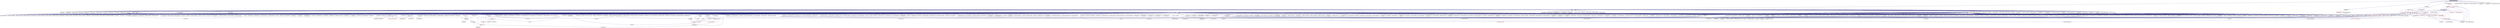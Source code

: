 digraph "get_and_reset_value.hpp"
{
  edge [fontname="Helvetica",fontsize="10",labelfontname="Helvetica",labelfontsize="10"];
  node [fontname="Helvetica",fontsize="10",shape=record];
  Node3 [label="get_and_reset_value.hpp",height=0.2,width=0.4,color="black", fillcolor="grey75", style="filled", fontcolor="black"];
  Node3 -> Node4 [dir="back",color="midnightblue",fontsize="10",style="solid",fontname="Helvetica"];
  Node4 [label="util.hpp",height=0.2,width=0.4,color="black", fillcolor="white", style="filled",URL="$df/d72/include_2util_8hpp.html"];
  Node4 -> Node5 [dir="back",color="midnightblue",fontsize="10",style="solid",fontname="Helvetica"];
  Node5 [label="1d_stencil_4_throttle.cpp",height=0.2,width=0.4,color="black", fillcolor="white", style="filled",URL="$d6/de5/1d__stencil__4__throttle_8cpp.html"];
  Node4 -> Node6 [dir="back",color="midnightblue",fontsize="10",style="solid",fontname="Helvetica"];
  Node6 [label="allgather_and_gate.hpp",height=0.2,width=0.4,color="black", fillcolor="white", style="filled",URL="$d9/dbb/allgather__and__gate_8hpp.html"];
  Node6 -> Node7 [dir="back",color="midnightblue",fontsize="10",style="solid",fontname="Helvetica"];
  Node7 [label="allgather_module.cpp",height=0.2,width=0.4,color="black", fillcolor="white", style="filled",URL="$df/de4/allgather__module_8cpp.html"];
  Node6 -> Node8 [dir="back",color="midnightblue",fontsize="10",style="solid",fontname="Helvetica"];
  Node8 [label="allgather_and_gate.cpp",height=0.2,width=0.4,color="black", fillcolor="white", style="filled",URL="$d1/d56/allgather__and__gate_8cpp.html"];
  Node6 -> Node9 [dir="back",color="midnightblue",fontsize="10",style="solid",fontname="Helvetica"];
  Node9 [label="ag_client.cpp",height=0.2,width=0.4,color="black", fillcolor="white", style="filled",URL="$d4/d5d/ag__client_8cpp.html"];
  Node4 -> Node8 [dir="back",color="midnightblue",fontsize="10",style="solid",fontname="Helvetica"];
  Node4 -> Node10 [dir="back",color="midnightblue",fontsize="10",style="solid",fontname="Helvetica"];
  Node10 [label="apex_balance.cpp",height=0.2,width=0.4,color="black", fillcolor="white", style="filled",URL="$d4/d8e/apex__balance_8cpp.html"];
  Node4 -> Node11 [dir="back",color="midnightblue",fontsize="10",style="solid",fontname="Helvetica"];
  Node11 [label="apex_fibonacci.cpp",height=0.2,width=0.4,color="black", fillcolor="white", style="filled",URL="$de/de1/apex__fibonacci_8cpp.html"];
  Node4 -> Node12 [dir="back",color="midnightblue",fontsize="10",style="solid",fontname="Helvetica"];
  Node12 [label="apex_policy_engine\l_active_thread_count.cpp",height=0.2,width=0.4,color="black", fillcolor="white", style="filled",URL="$d5/d01/apex__policy__engine__active__thread__count_8cpp.html"];
  Node4 -> Node13 [dir="back",color="midnightblue",fontsize="10",style="solid",fontname="Helvetica"];
  Node13 [label="apex_policy_engine\l_events.cpp",height=0.2,width=0.4,color="black", fillcolor="white", style="filled",URL="$df/d0f/apex__policy__engine__events_8cpp.html"];
  Node4 -> Node14 [dir="back",color="midnightblue",fontsize="10",style="solid",fontname="Helvetica"];
  Node14 [label="apex_policy_engine\l_periodic.cpp",height=0.2,width=0.4,color="black", fillcolor="white", style="filled",URL="$d5/d7b/apex__policy__engine__periodic_8cpp.html"];
  Node4 -> Node15 [dir="back",color="midnightblue",fontsize="10",style="solid",fontname="Helvetica"];
  Node15 [label="async_io_low_level.cpp",height=0.2,width=0.4,color="black", fillcolor="white", style="filled",URL="$dc/d10/async__io__low__level_8cpp.html"];
  Node4 -> Node16 [dir="back",color="midnightblue",fontsize="10",style="solid",fontname="Helvetica"];
  Node16 [label="sine.cpp",height=0.2,width=0.4,color="black", fillcolor="white", style="filled",URL="$d5/dd8/sine_8cpp.html"];
  Node4 -> Node17 [dir="back",color="midnightblue",fontsize="10",style="solid",fontname="Helvetica"];
  Node17 [label="factorial.cpp",height=0.2,width=0.4,color="black", fillcolor="white", style="filled",URL="$d9/d00/factorial_8cpp.html"];
  Node4 -> Node18 [dir="back",color="midnightblue",fontsize="10",style="solid",fontname="Helvetica"];
  Node18 [label="fibonacci.cpp",height=0.2,width=0.4,color="black", fillcolor="white", style="filled",URL="$d9/d89/fibonacci_8cpp.html"];
  Node4 -> Node19 [dir="back",color="midnightblue",fontsize="10",style="solid",fontname="Helvetica"];
  Node19 [label="fibonacci_await.cpp",height=0.2,width=0.4,color="black", fillcolor="white", style="filled",URL="$dc/d1c/fibonacci__await_8cpp.html"];
  Node4 -> Node20 [dir="back",color="midnightblue",fontsize="10",style="solid",fontname="Helvetica"];
  Node20 [label="fibonacci_dataflow.cpp",height=0.2,width=0.4,color="black", fillcolor="white", style="filled",URL="$df/d3d/fibonacci__dataflow_8cpp.html"];
  Node4 -> Node21 [dir="back",color="midnightblue",fontsize="10",style="solid",fontname="Helvetica"];
  Node21 [label="fibonacci_futures.cpp",height=0.2,width=0.4,color="black", fillcolor="white", style="filled",URL="$d6/de3/fibonacci__futures_8cpp.html"];
  Node4 -> Node22 [dir="back",color="midnightblue",fontsize="10",style="solid",fontname="Helvetica"];
  Node22 [label="fibonacci_futures_distributed.cpp",height=0.2,width=0.4,color="black", fillcolor="white", style="filled",URL="$d1/dc9/fibonacci__futures__distributed_8cpp.html"];
  Node4 -> Node23 [dir="back",color="midnightblue",fontsize="10",style="solid",fontname="Helvetica"];
  Node23 [label="fibonacci_one.cpp",height=0.2,width=0.4,color="black", fillcolor="white", style="filled",URL="$d8/d78/fibonacci__one_8cpp.html"];
  Node4 -> Node24 [dir="back",color="midnightblue",fontsize="10",style="solid",fontname="Helvetica"];
  Node24 [label="fractals.cpp",height=0.2,width=0.4,color="black", fillcolor="white", style="filled",URL="$d8/d58/fractals_8cpp.html"];
  Node4 -> Node25 [dir="back",color="midnightblue",fontsize="10",style="solid",fontname="Helvetica"];
  Node25 [label="fractals_executor.cpp",height=0.2,width=0.4,color="black", fillcolor="white", style="filled",URL="$d9/da9/fractals__executor_8cpp.html"];
  Node4 -> Node26 [dir="back",color="midnightblue",fontsize="10",style="solid",fontname="Helvetica"];
  Node26 [label="fractals_struct.cpp",height=0.2,width=0.4,color="black", fillcolor="white", style="filled",URL="$d8/d2f/fractals__struct_8cpp.html"];
  Node4 -> Node27 [dir="back",color="midnightblue",fontsize="10",style="solid",fontname="Helvetica"];
  Node27 [label="interval_timer.cpp",height=0.2,width=0.4,color="black", fillcolor="white", style="filled",URL="$de/df1/examples_2quickstart_2interval__timer_8cpp.html"];
  Node4 -> Node28 [dir="back",color="midnightblue",fontsize="10",style="solid",fontname="Helvetica"];
  Node28 [label="sierpinski.cpp",height=0.2,width=0.4,color="black", fillcolor="white", style="filled",URL="$d3/d7e/sierpinski_8cpp.html"];
  Node4 -> Node29 [dir="back",color="midnightblue",fontsize="10",style="solid",fontname="Helvetica"];
  Node29 [label="spell_check_file.cpp",height=0.2,width=0.4,color="black", fillcolor="white", style="filled",URL="$df/df7/spell__check__file_8cpp.html"];
  Node4 -> Node30 [dir="back",color="midnightblue",fontsize="10",style="solid",fontname="Helvetica"];
  Node30 [label="spell_check_simple.cpp",height=0.2,width=0.4,color="black", fillcolor="white", style="filled",URL="$dd/d54/spell__check__simple_8cpp.html"];
  Node4 -> Node31 [dir="back",color="midnightblue",fontsize="10",style="solid",fontname="Helvetica"];
  Node31 [label="thread_aware_timer.cpp",height=0.2,width=0.4,color="black", fillcolor="white", style="filled",URL="$df/d11/examples_2thread__aware__timer_2thread__aware__timer_8cpp.html"];
  Node4 -> Node32 [dir="back",color="midnightblue",fontsize="10",style="solid",fontname="Helvetica"];
  Node32 [label="hpx.hpp",height=0.2,width=0.4,color="red", fillcolor="white", style="filled",URL="$d0/daa/hpx_8hpp.html"];
  Node32 -> Node33 [dir="back",color="midnightblue",fontsize="10",style="solid",fontname="Helvetica"];
  Node33 [label="1d_stencil_1.cpp",height=0.2,width=0.4,color="black", fillcolor="white", style="filled",URL="$d2/db1/1d__stencil__1_8cpp.html"];
  Node32 -> Node34 [dir="back",color="midnightblue",fontsize="10",style="solid",fontname="Helvetica"];
  Node34 [label="1d_stencil_2.cpp",height=0.2,width=0.4,color="black", fillcolor="white", style="filled",URL="$d3/dd1/1d__stencil__2_8cpp.html"];
  Node32 -> Node35 [dir="back",color="midnightblue",fontsize="10",style="solid",fontname="Helvetica"];
  Node35 [label="1d_stencil_3.cpp",height=0.2,width=0.4,color="black", fillcolor="white", style="filled",URL="$db/d19/1d__stencil__3_8cpp.html"];
  Node32 -> Node36 [dir="back",color="midnightblue",fontsize="10",style="solid",fontname="Helvetica"];
  Node36 [label="1d_stencil_4.cpp",height=0.2,width=0.4,color="black", fillcolor="white", style="filled",URL="$d1/d7d/1d__stencil__4_8cpp.html"];
  Node32 -> Node37 [dir="back",color="midnightblue",fontsize="10",style="solid",fontname="Helvetica"];
  Node37 [label="1d_stencil_4_parallel.cpp",height=0.2,width=0.4,color="black", fillcolor="white", style="filled",URL="$d6/d05/1d__stencil__4__parallel_8cpp.html"];
  Node32 -> Node38 [dir="back",color="midnightblue",fontsize="10",style="solid",fontname="Helvetica"];
  Node38 [label="1d_stencil_4_repart.cpp",height=0.2,width=0.4,color="black", fillcolor="white", style="filled",URL="$d0/d6b/1d__stencil__4__repart_8cpp.html"];
  Node32 -> Node5 [dir="back",color="midnightblue",fontsize="10",style="solid",fontname="Helvetica"];
  Node32 -> Node39 [dir="back",color="midnightblue",fontsize="10",style="solid",fontname="Helvetica"];
  Node39 [label="1d_stencil_5.cpp",height=0.2,width=0.4,color="black", fillcolor="white", style="filled",URL="$d7/d2a/1d__stencil__5_8cpp.html"];
  Node32 -> Node40 [dir="back",color="midnightblue",fontsize="10",style="solid",fontname="Helvetica"];
  Node40 [label="1d_stencil_6.cpp",height=0.2,width=0.4,color="black", fillcolor="white", style="filled",URL="$db/de7/1d__stencil__6_8cpp.html"];
  Node32 -> Node41 [dir="back",color="midnightblue",fontsize="10",style="solid",fontname="Helvetica"];
  Node41 [label="1d_stencil_7.cpp",height=0.2,width=0.4,color="black", fillcolor="white", style="filled",URL="$d4/d5a/1d__stencil__7_8cpp.html"];
  Node32 -> Node42 [dir="back",color="midnightblue",fontsize="10",style="solid",fontname="Helvetica"];
  Node42 [label="1d_stencil_8.cpp",height=0.2,width=0.4,color="black", fillcolor="white", style="filled",URL="$df/de0/1d__stencil__8_8cpp.html"];
  Node32 -> Node43 [dir="back",color="midnightblue",fontsize="10",style="solid",fontname="Helvetica"];
  Node43 [label="accumulator.cpp",height=0.2,width=0.4,color="black", fillcolor="white", style="filled",URL="$d1/d81/accumulator_8cpp.html"];
  Node32 -> Node44 [dir="back",color="midnightblue",fontsize="10",style="solid",fontname="Helvetica"];
  Node44 [label="accumulator.hpp",height=0.2,width=0.4,color="red", fillcolor="white", style="filled",URL="$d4/d9d/server_2accumulator_8hpp.html"];
  Node44 -> Node43 [dir="back",color="midnightblue",fontsize="10",style="solid",fontname="Helvetica"];
  Node32 -> Node47 [dir="back",color="midnightblue",fontsize="10",style="solid",fontname="Helvetica"];
  Node47 [label="template_function_accumulator.hpp",height=0.2,width=0.4,color="black", fillcolor="white", style="filled",URL="$d7/da6/server_2template__function__accumulator_8hpp.html"];
  Node47 -> Node48 [dir="back",color="midnightblue",fontsize="10",style="solid",fontname="Helvetica"];
  Node48 [label="template_function_accumulator.cpp",height=0.2,width=0.4,color="black", fillcolor="white", style="filled",URL="$d5/d02/template__function__accumulator_8cpp.html"];
  Node47 -> Node49 [dir="back",color="midnightblue",fontsize="10",style="solid",fontname="Helvetica"];
  Node49 [label="template_function_accumulator.hpp",height=0.2,width=0.4,color="red", fillcolor="white", style="filled",URL="$d3/de9/template__function__accumulator_8hpp.html"];
  Node32 -> Node51 [dir="back",color="midnightblue",fontsize="10",style="solid",fontname="Helvetica"];
  Node51 [label="template_accumulator.cpp",height=0.2,width=0.4,color="black", fillcolor="white", style="filled",URL="$d0/d4a/template__accumulator_8cpp.html"];
  Node32 -> Node48 [dir="back",color="midnightblue",fontsize="10",style="solid",fontname="Helvetica"];
  Node32 -> Node49 [dir="back",color="midnightblue",fontsize="10",style="solid",fontname="Helvetica"];
  Node32 -> Node7 [dir="back",color="midnightblue",fontsize="10",style="solid",fontname="Helvetica"];
  Node32 -> Node52 [dir="back",color="midnightblue",fontsize="10",style="solid",fontname="Helvetica"];
  Node52 [label="allgather.cpp",height=0.2,width=0.4,color="black", fillcolor="white", style="filled",URL="$d7/d06/allgather_8cpp.html"];
  Node32 -> Node8 [dir="back",color="midnightblue",fontsize="10",style="solid",fontname="Helvetica"];
  Node32 -> Node9 [dir="back",color="midnightblue",fontsize="10",style="solid",fontname="Helvetica"];
  Node32 -> Node53 [dir="back",color="midnightblue",fontsize="10",style="solid",fontname="Helvetica"];
  Node53 [label="hpx_thread_phase.cpp",height=0.2,width=0.4,color="black", fillcolor="white", style="filled",URL="$d5/dca/hpx__thread__phase_8cpp.html"];
  Node32 -> Node54 [dir="back",color="midnightblue",fontsize="10",style="solid",fontname="Helvetica"];
  Node54 [label="os_thread_num.cpp",height=0.2,width=0.4,color="black", fillcolor="white", style="filled",URL="$d2/dfb/os__thread__num_8cpp.html"];
  Node32 -> Node55 [dir="back",color="midnightblue",fontsize="10",style="solid",fontname="Helvetica"];
  Node55 [label="cancelable_action.cpp",height=0.2,width=0.4,color="black", fillcolor="white", style="filled",URL="$d5/d0c/cancelable__action_8cpp.html"];
  Node32 -> Node56 [dir="back",color="midnightblue",fontsize="10",style="solid",fontname="Helvetica"];
  Node56 [label="cancelable_action.hpp",height=0.2,width=0.4,color="black", fillcolor="white", style="filled",URL="$d5/d4d/server_2cancelable__action_8hpp.html"];
  Node56 -> Node55 [dir="back",color="midnightblue",fontsize="10",style="solid",fontname="Helvetica"];
  Node56 -> Node57 [dir="back",color="midnightblue",fontsize="10",style="solid",fontname="Helvetica"];
  Node57 [label="cancelable_action.hpp",height=0.2,width=0.4,color="red", fillcolor="white", style="filled",URL="$d0/da3/stubs_2cancelable__action_8hpp.html"];
  Node32 -> Node57 [dir="back",color="midnightblue",fontsize="10",style="solid",fontname="Helvetica"];
  Node32 -> Node59 [dir="back",color="midnightblue",fontsize="10",style="solid",fontname="Helvetica"];
  Node59 [label="cancelable_action_client.cpp",height=0.2,width=0.4,color="black", fillcolor="white", style="filled",URL="$d1/db8/cancelable__action__client_8cpp.html"];
  Node32 -> Node60 [dir="back",color="midnightblue",fontsize="10",style="solid",fontname="Helvetica"];
  Node60 [label="cublas_matmul.cpp",height=0.2,width=0.4,color="black", fillcolor="white", style="filled",URL="$dd/d84/cublas__matmul_8cpp.html"];
  Node32 -> Node61 [dir="back",color="midnightblue",fontsize="10",style="solid",fontname="Helvetica"];
  Node61 [label="win_perf_counters.cpp",height=0.2,width=0.4,color="black", fillcolor="white", style="filled",URL="$d8/d11/win__perf__counters_8cpp.html"];
  Node32 -> Node62 [dir="back",color="midnightblue",fontsize="10",style="solid",fontname="Helvetica"];
  Node62 [label="win_perf_counters.hpp",height=0.2,width=0.4,color="black", fillcolor="white", style="filled",URL="$d5/da7/win__perf__counters_8hpp.html"];
  Node32 -> Node63 [dir="back",color="midnightblue",fontsize="10",style="solid",fontname="Helvetica"];
  Node63 [label="hello_world_component.hpp",height=0.2,width=0.4,color="red", fillcolor="white", style="filled",URL="$df/df0/hello__world__component_8hpp.html"];
  Node32 -> Node66 [dir="back",color="midnightblue",fontsize="10",style="solid",fontname="Helvetica"];
  Node66 [label="interpolate1d.cpp",height=0.2,width=0.4,color="black", fillcolor="white", style="filled",URL="$d0/d05/interpolate1d_8cpp.html"];
  Node32 -> Node67 [dir="back",color="midnightblue",fontsize="10",style="solid",fontname="Helvetica"];
  Node67 [label="partition.hpp",height=0.2,width=0.4,color="black", fillcolor="white", style="filled",URL="$d0/d7a/examples_2interpolate1d_2interpolate1d_2partition_8hpp.html"];
  Node67 -> Node66 [dir="back",color="midnightblue",fontsize="10",style="solid",fontname="Helvetica"];
  Node67 -> Node68 [dir="back",color="midnightblue",fontsize="10",style="solid",fontname="Helvetica"];
  Node68 [label="interpolate1d.hpp",height=0.2,width=0.4,color="red", fillcolor="white", style="filled",URL="$d4/dc7/interpolate1d_8hpp.html"];
  Node68 -> Node66 [dir="back",color="midnightblue",fontsize="10",style="solid",fontname="Helvetica"];
  Node32 -> Node70 [dir="back",color="midnightblue",fontsize="10",style="solid",fontname="Helvetica"];
  Node70 [label="partition.hpp",height=0.2,width=0.4,color="black", fillcolor="white", style="filled",URL="$d0/dff/examples_2interpolate1d_2interpolate1d_2server_2partition_8hpp.html"];
  Node70 -> Node67 [dir="back",color="midnightblue",fontsize="10",style="solid",fontname="Helvetica"];
  Node70 -> Node71 [dir="back",color="midnightblue",fontsize="10",style="solid",fontname="Helvetica"];
  Node71 [label="partition.cpp",height=0.2,width=0.4,color="black", fillcolor="white", style="filled",URL="$d0/d4f/examples_2interpolate1d_2interpolate1d_2server_2partition_8cpp.html"];
  Node32 -> Node68 [dir="back",color="midnightblue",fontsize="10",style="solid",fontname="Helvetica"];
  Node32 -> Node72 [dir="back",color="midnightblue",fontsize="10",style="solid",fontname="Helvetica"];
  Node72 [label="read_values.cpp",height=0.2,width=0.4,color="black", fillcolor="white", style="filled",URL="$d0/d8c/interpolate1d_2interpolate1d_2read__values_8cpp.html"];
  Node32 -> Node71 [dir="back",color="midnightblue",fontsize="10",style="solid",fontname="Helvetica"];
  Node32 -> Node73 [dir="back",color="midnightblue",fontsize="10",style="solid",fontname="Helvetica"];
  Node73 [label="jacobi.cpp",height=0.2,width=0.4,color="black", fillcolor="white", style="filled",URL="$d2/d27/jacobi_8cpp.html"];
  Node32 -> Node74 [dir="back",color="midnightblue",fontsize="10",style="solid",fontname="Helvetica"];
  Node74 [label="grid.cpp",height=0.2,width=0.4,color="black", fillcolor="white", style="filled",URL="$d6/d1b/jacobi__component_2grid_8cpp.html"];
  Node32 -> Node75 [dir="back",color="midnightblue",fontsize="10",style="solid",fontname="Helvetica"];
  Node75 [label="row.cpp",height=0.2,width=0.4,color="black", fillcolor="white", style="filled",URL="$d3/d86/server_2row_8cpp.html"];
  Node32 -> Node76 [dir="back",color="midnightblue",fontsize="10",style="solid",fontname="Helvetica"];
  Node76 [label="solver.cpp",height=0.2,width=0.4,color="black", fillcolor="white", style="filled",URL="$d6/d94/solver_8cpp.html"];
  Node32 -> Node77 [dir="back",color="midnightblue",fontsize="10",style="solid",fontname="Helvetica"];
  Node77 [label="stencil_iterator.cpp",height=0.2,width=0.4,color="black", fillcolor="white", style="filled",URL="$d6/de1/server_2stencil__iterator_8cpp.html"];
  Node32 -> Node78 [dir="back",color="midnightblue",fontsize="10",style="solid",fontname="Helvetica"];
  Node78 [label="stencil_iterator.cpp",height=0.2,width=0.4,color="black", fillcolor="white", style="filled",URL="$d7/d71/stencil__iterator_8cpp.html"];
  Node32 -> Node79 [dir="back",color="midnightblue",fontsize="10",style="solid",fontname="Helvetica"];
  Node79 [label="jacobi.cpp",height=0.2,width=0.4,color="black", fillcolor="white", style="filled",URL="$d3/d44/smp_2jacobi_8cpp.html"];
  Node32 -> Node80 [dir="back",color="midnightblue",fontsize="10",style="solid",fontname="Helvetica"];
  Node80 [label="jacobi_hpx.cpp",height=0.2,width=0.4,color="black", fillcolor="white", style="filled",URL="$d8/d72/jacobi__hpx_8cpp.html"];
  Node32 -> Node81 [dir="back",color="midnightblue",fontsize="10",style="solid",fontname="Helvetica"];
  Node81 [label="jacobi_nonuniform.cpp",height=0.2,width=0.4,color="black", fillcolor="white", style="filled",URL="$dd/ddc/jacobi__nonuniform_8cpp.html"];
  Node32 -> Node82 [dir="back",color="midnightblue",fontsize="10",style="solid",fontname="Helvetica"];
  Node82 [label="jacobi_nonuniform_hpx.cpp",height=0.2,width=0.4,color="black", fillcolor="white", style="filled",URL="$de/d56/jacobi__nonuniform__hpx_8cpp.html"];
  Node32 -> Node83 [dir="back",color="midnightblue",fontsize="10",style="solid",fontname="Helvetica"];
  Node83 [label="nqueen.cpp",height=0.2,width=0.4,color="black", fillcolor="white", style="filled",URL="$db/dca/nqueen_8cpp.html"];
  Node32 -> Node84 [dir="back",color="midnightblue",fontsize="10",style="solid",fontname="Helvetica"];
  Node84 [label="nqueen.hpp",height=0.2,width=0.4,color="red", fillcolor="white", style="filled",URL="$de/d58/server_2nqueen_8hpp.html"];
  Node84 -> Node83 [dir="back",color="midnightblue",fontsize="10",style="solid",fontname="Helvetica"];
  Node32 -> Node87 [dir="back",color="midnightblue",fontsize="10",style="solid",fontname="Helvetica"];
  Node87 [label="nqueen_client.cpp",height=0.2,width=0.4,color="black", fillcolor="white", style="filled",URL="$d3/d5e/nqueen__client_8cpp.html"];
  Node32 -> Node88 [dir="back",color="midnightblue",fontsize="10",style="solid",fontname="Helvetica"];
  Node88 [label="sine.cpp",height=0.2,width=0.4,color="black", fillcolor="white", style="filled",URL="$d3/d0d/server_2sine_8cpp.html"];
  Node32 -> Node89 [dir="back",color="midnightblue",fontsize="10",style="solid",fontname="Helvetica"];
  Node89 [label="sine.hpp",height=0.2,width=0.4,color="black", fillcolor="white", style="filled",URL="$d8/dac/sine_8hpp.html"];
  Node89 -> Node88 [dir="back",color="midnightblue",fontsize="10",style="solid",fontname="Helvetica"];
  Node89 -> Node16 [dir="back",color="midnightblue",fontsize="10",style="solid",fontname="Helvetica"];
  Node32 -> Node16 [dir="back",color="midnightblue",fontsize="10",style="solid",fontname="Helvetica"];
  Node32 -> Node90 [dir="back",color="midnightblue",fontsize="10",style="solid",fontname="Helvetica"];
  Node90 [label="sine_client.cpp",height=0.2,width=0.4,color="black", fillcolor="white", style="filled",URL="$db/d62/sine__client_8cpp.html"];
  Node32 -> Node91 [dir="back",color="midnightblue",fontsize="10",style="solid",fontname="Helvetica"];
  Node91 [label="qt.cpp",height=0.2,width=0.4,color="black", fillcolor="white", style="filled",URL="$df/d90/qt_8cpp.html"];
  Node32 -> Node92 [dir="back",color="midnightblue",fontsize="10",style="solid",fontname="Helvetica"];
  Node92 [label="queue_client.cpp",height=0.2,width=0.4,color="black", fillcolor="white", style="filled",URL="$d7/d96/queue__client_8cpp.html"];
  Node32 -> Node93 [dir="back",color="midnightblue",fontsize="10",style="solid",fontname="Helvetica"];
  Node93 [label="customize_async.cpp",height=0.2,width=0.4,color="black", fillcolor="white", style="filled",URL="$d0/d82/customize__async_8cpp.html"];
  Node32 -> Node94 [dir="back",color="midnightblue",fontsize="10",style="solid",fontname="Helvetica"];
  Node94 [label="data_actions.cpp",height=0.2,width=0.4,color="black", fillcolor="white", style="filled",URL="$dc/d68/data__actions_8cpp.html"];
  Node32 -> Node95 [dir="back",color="midnightblue",fontsize="10",style="solid",fontname="Helvetica"];
  Node95 [label="error_handling.cpp",height=0.2,width=0.4,color="black", fillcolor="white", style="filled",URL="$d9/d96/error__handling_8cpp.html"];
  Node32 -> Node96 [dir="back",color="midnightblue",fontsize="10",style="solid",fontname="Helvetica"];
  Node96 [label="event_synchronization.cpp",height=0.2,width=0.4,color="black", fillcolor="white", style="filled",URL="$d0/d35/event__synchronization_8cpp.html"];
  Node32 -> Node17 [dir="back",color="midnightblue",fontsize="10",style="solid",fontname="Helvetica"];
  Node32 -> Node97 [dir="back",color="midnightblue",fontsize="10",style="solid",fontname="Helvetica"];
  Node97 [label="file_serialization.cpp",height=0.2,width=0.4,color="black", fillcolor="white", style="filled",URL="$de/d58/file__serialization_8cpp.html"];
  Node32 -> Node98 [dir="back",color="midnightblue",fontsize="10",style="solid",fontname="Helvetica"];
  Node98 [label="init_globally.cpp",height=0.2,width=0.4,color="black", fillcolor="white", style="filled",URL="$d6/dad/init__globally_8cpp.html"];
  Node32 -> Node99 [dir="back",color="midnightblue",fontsize="10",style="solid",fontname="Helvetica"];
  Node99 [label="interest_calculator.cpp",height=0.2,width=0.4,color="black", fillcolor="white", style="filled",URL="$d2/d86/interest__calculator_8cpp.html"];
  Node32 -> Node100 [dir="back",color="midnightblue",fontsize="10",style="solid",fontname="Helvetica"];
  Node100 [label="non_atomic_rma.cpp",height=0.2,width=0.4,color="black", fillcolor="white", style="filled",URL="$d7/d8b/non__atomic__rma_8cpp.html"];
  Node32 -> Node101 [dir="back",color="midnightblue",fontsize="10",style="solid",fontname="Helvetica"];
  Node101 [label="partitioned_vector\l_spmd_foreach.cpp",height=0.2,width=0.4,color="black", fillcolor="white", style="filled",URL="$db/d7c/partitioned__vector__spmd__foreach_8cpp.html"];
  Node32 -> Node102 [dir="back",color="midnightblue",fontsize="10",style="solid",fontname="Helvetica"];
  Node102 [label="pipeline1.cpp",height=0.2,width=0.4,color="black", fillcolor="white", style="filled",URL="$d5/d77/pipeline1_8cpp.html"];
  Node32 -> Node103 [dir="back",color="midnightblue",fontsize="10",style="solid",fontname="Helvetica"];
  Node103 [label="quicksort.cpp",height=0.2,width=0.4,color="black", fillcolor="white", style="filled",URL="$d3/d1e/quicksort_8cpp.html"];
  Node32 -> Node104 [dir="back",color="midnightblue",fontsize="10",style="solid",fontname="Helvetica"];
  Node104 [label="receive_buffer.cpp",height=0.2,width=0.4,color="black", fillcolor="white", style="filled",URL="$d7/d10/receive__buffer_8cpp.html"];
  Node32 -> Node105 [dir="back",color="midnightblue",fontsize="10",style="solid",fontname="Helvetica"];
  Node105 [label="safe_object.cpp",height=0.2,width=0.4,color="black", fillcolor="white", style="filled",URL="$dd/d52/safe__object_8cpp.html"];
  Node32 -> Node106 [dir="back",color="midnightblue",fontsize="10",style="solid",fontname="Helvetica"];
  Node106 [label="sort_by_key_demo.cpp",height=0.2,width=0.4,color="black", fillcolor="white", style="filled",URL="$da/d20/sort__by__key__demo_8cpp.html"];
  Node32 -> Node107 [dir="back",color="midnightblue",fontsize="10",style="solid",fontname="Helvetica"];
  Node107 [label="timed_wake.cpp",height=0.2,width=0.4,color="black", fillcolor="white", style="filled",URL="$d8/df9/timed__wake_8cpp.html"];
  Node32 -> Node108 [dir="back",color="midnightblue",fontsize="10",style="solid",fontname="Helvetica"];
  Node108 [label="vector_counting_dotproduct.cpp",height=0.2,width=0.4,color="black", fillcolor="white", style="filled",URL="$df/de9/vector__counting__dotproduct_8cpp.html"];
  Node32 -> Node109 [dir="back",color="midnightblue",fontsize="10",style="solid",fontname="Helvetica"];
  Node109 [label="vector_zip_dotproduct.cpp",height=0.2,width=0.4,color="black", fillcolor="white", style="filled",URL="$dc/d18/vector__zip__dotproduct_8cpp.html"];
  Node32 -> Node110 [dir="back",color="midnightblue",fontsize="10",style="solid",fontname="Helvetica"];
  Node110 [label="zerocopy_rdma.cpp",height=0.2,width=0.4,color="black", fillcolor="white", style="filled",URL="$d1/dad/zerocopy__rdma_8cpp.html"];
  Node32 -> Node111 [dir="back",color="midnightblue",fontsize="10",style="solid",fontname="Helvetica"];
  Node111 [label="random_mem_access.cpp",height=0.2,width=0.4,color="black", fillcolor="white", style="filled",URL="$d1/d51/random__mem__access_8cpp.html"];
  Node32 -> Node112 [dir="back",color="midnightblue",fontsize="10",style="solid",fontname="Helvetica"];
  Node112 [label="random_mem_access.hpp",height=0.2,width=0.4,color="red", fillcolor="white", style="filled",URL="$d0/d19/server_2random__mem__access_8hpp.html"];
  Node112 -> Node111 [dir="back",color="midnightblue",fontsize="10",style="solid",fontname="Helvetica"];
  Node32 -> Node115 [dir="back",color="midnightblue",fontsize="10",style="solid",fontname="Helvetica"];
  Node115 [label="random_mem_access_client.cpp",height=0.2,width=0.4,color="black", fillcolor="white", style="filled",URL="$df/d1b/random__mem__access__client_8cpp.html"];
  Node32 -> Node116 [dir="back",color="midnightblue",fontsize="10",style="solid",fontname="Helvetica"];
  Node116 [label="oversubscribing_resource\l_partitioner.cpp",height=0.2,width=0.4,color="black", fillcolor="white", style="filled",URL="$dd/dee/oversubscribing__resource__partitioner_8cpp.html"];
  Node32 -> Node117 [dir="back",color="midnightblue",fontsize="10",style="solid",fontname="Helvetica"];
  Node117 [label="simple_resource_partitioner.cpp",height=0.2,width=0.4,color="black", fillcolor="white", style="filled",URL="$d5/df9/simple__resource__partitioner_8cpp.html"];
  Node32 -> Node118 [dir="back",color="midnightblue",fontsize="10",style="solid",fontname="Helvetica"];
  Node118 [label="dimension.hpp",height=0.2,width=0.4,color="red", fillcolor="white", style="filled",URL="$d6/d39/sheneos_2sheneos_2dimension_8hpp.html"];
  Node118 -> Node124 [dir="back",color="midnightblue",fontsize="10",style="solid",fontname="Helvetica"];
  Node124 [label="partition3d.hpp",height=0.2,width=0.4,color="black", fillcolor="white", style="filled",URL="$dd/dbf/server_2partition3d_8hpp.html"];
  Node124 -> Node125 [dir="back",color="midnightblue",fontsize="10",style="solid",fontname="Helvetica"];
  Node125 [label="partition3d.hpp",height=0.2,width=0.4,color="black", fillcolor="white", style="filled",URL="$d1/d50/partition3d_8hpp.html"];
  Node125 -> Node121 [dir="back",color="midnightblue",fontsize="10",style="solid",fontname="Helvetica"];
  Node121 [label="interpolator.cpp",height=0.2,width=0.4,color="black", fillcolor="white", style="filled",URL="$d5/d02/interpolator_8cpp.html"];
  Node125 -> Node126 [dir="back",color="midnightblue",fontsize="10",style="solid",fontname="Helvetica"];
  Node126 [label="interpolator.hpp",height=0.2,width=0.4,color="red", fillcolor="white", style="filled",URL="$dc/d3b/interpolator_8hpp.html"];
  Node126 -> Node121 [dir="back",color="midnightblue",fontsize="10",style="solid",fontname="Helvetica"];
  Node126 -> Node129 [dir="back",color="midnightblue",fontsize="10",style="solid",fontname="Helvetica"];
  Node129 [label="sheneos_test.cpp",height=0.2,width=0.4,color="black", fillcolor="white", style="filled",URL="$d4/d6e/sheneos__test_8cpp.html"];
  Node124 -> Node123 [dir="back",color="midnightblue",fontsize="10",style="solid",fontname="Helvetica"];
  Node123 [label="partition3d.cpp",height=0.2,width=0.4,color="black", fillcolor="white", style="filled",URL="$de/d70/partition3d_8cpp.html"];
  Node32 -> Node121 [dir="back",color="midnightblue",fontsize="10",style="solid",fontname="Helvetica"];
  Node32 -> Node125 [dir="back",color="midnightblue",fontsize="10",style="solid",fontname="Helvetica"];
  Node32 -> Node124 [dir="back",color="midnightblue",fontsize="10",style="solid",fontname="Helvetica"];
  Node32 -> Node126 [dir="back",color="midnightblue",fontsize="10",style="solid",fontname="Helvetica"];
  Node32 -> Node130 [dir="back",color="midnightblue",fontsize="10",style="solid",fontname="Helvetica"];
  Node130 [label="configuration.hpp",height=0.2,width=0.4,color="red", fillcolor="white", style="filled",URL="$dc/d0a/configuration_8hpp.html"];
  Node130 -> Node126 [dir="back",color="midnightblue",fontsize="10",style="solid",fontname="Helvetica"];
  Node32 -> Node122 [dir="back",color="midnightblue",fontsize="10",style="solid",fontname="Helvetica"];
  Node122 [label="read_values.cpp",height=0.2,width=0.4,color="black", fillcolor="white", style="filled",URL="$d7/da4/sheneos_2sheneos_2read__values_8cpp.html"];
  Node32 -> Node123 [dir="back",color="midnightblue",fontsize="10",style="solid",fontname="Helvetica"];
  Node32 -> Node129 [dir="back",color="midnightblue",fontsize="10",style="solid",fontname="Helvetica"];
  Node32 -> Node132 [dir="back",color="midnightblue",fontsize="10",style="solid",fontname="Helvetica"];
  Node132 [label="startup_shutdown.cpp",height=0.2,width=0.4,color="black", fillcolor="white", style="filled",URL="$d3/dfc/server_2startup__shutdown_8cpp.html"];
  Node32 -> Node133 [dir="back",color="midnightblue",fontsize="10",style="solid",fontname="Helvetica"];
  Node133 [label="startup_shutdown.cpp",height=0.2,width=0.4,color="black", fillcolor="white", style="filled",URL="$d0/ddb/startup__shutdown_8cpp.html"];
  Node32 -> Node134 [dir="back",color="midnightblue",fontsize="10",style="solid",fontname="Helvetica"];
  Node134 [label="spin.cpp",height=0.2,width=0.4,color="black", fillcolor="white", style="filled",URL="$d7/df2/spin_8cpp.html"];
  Node32 -> Node135 [dir="back",color="midnightblue",fontsize="10",style="solid",fontname="Helvetica"];
  Node135 [label="throttle.cpp",height=0.2,width=0.4,color="black", fillcolor="white", style="filled",URL="$de/d56/server_2throttle_8cpp.html"];
  Node32 -> Node136 [dir="back",color="midnightblue",fontsize="10",style="solid",fontname="Helvetica"];
  Node136 [label="throttle.hpp",height=0.2,width=0.4,color="black", fillcolor="white", style="filled",URL="$db/dc9/server_2throttle_8hpp.html"];
  Node136 -> Node135 [dir="back",color="midnightblue",fontsize="10",style="solid",fontname="Helvetica"];
  Node136 -> Node137 [dir="back",color="midnightblue",fontsize="10",style="solid",fontname="Helvetica"];
  Node137 [label="throttle.hpp",height=0.2,width=0.4,color="black", fillcolor="white", style="filled",URL="$d5/dec/stubs_2throttle_8hpp.html"];
  Node137 -> Node138 [dir="back",color="midnightblue",fontsize="10",style="solid",fontname="Helvetica"];
  Node138 [label="throttle.hpp",height=0.2,width=0.4,color="red", fillcolor="white", style="filled",URL="$d2/d2e/throttle_8hpp.html"];
  Node138 -> Node139 [dir="back",color="midnightblue",fontsize="10",style="solid",fontname="Helvetica"];
  Node139 [label="throttle.cpp",height=0.2,width=0.4,color="black", fillcolor="white", style="filled",URL="$db/d02/throttle_8cpp.html"];
  Node32 -> Node137 [dir="back",color="midnightblue",fontsize="10",style="solid",fontname="Helvetica"];
  Node32 -> Node139 [dir="back",color="midnightblue",fontsize="10",style="solid",fontname="Helvetica"];
  Node32 -> Node138 [dir="back",color="midnightblue",fontsize="10",style="solid",fontname="Helvetica"];
  Node32 -> Node141 [dir="back",color="midnightblue",fontsize="10",style="solid",fontname="Helvetica"];
  Node141 [label="transpose_await.cpp",height=0.2,width=0.4,color="black", fillcolor="white", style="filled",URL="$de/d68/transpose__await_8cpp.html"];
  Node32 -> Node142 [dir="back",color="midnightblue",fontsize="10",style="solid",fontname="Helvetica"];
  Node142 [label="transpose_block.cpp",height=0.2,width=0.4,color="black", fillcolor="white", style="filled",URL="$d0/de1/transpose__block_8cpp.html"];
  Node32 -> Node143 [dir="back",color="midnightblue",fontsize="10",style="solid",fontname="Helvetica"];
  Node143 [label="transpose_block_numa.cpp",height=0.2,width=0.4,color="black", fillcolor="white", style="filled",URL="$dd/d3b/transpose__block__numa_8cpp.html"];
  Node32 -> Node144 [dir="back",color="midnightblue",fontsize="10",style="solid",fontname="Helvetica"];
  Node144 [label="transpose_serial.cpp",height=0.2,width=0.4,color="black", fillcolor="white", style="filled",URL="$db/d74/transpose__serial_8cpp.html"];
  Node32 -> Node145 [dir="back",color="midnightblue",fontsize="10",style="solid",fontname="Helvetica"];
  Node145 [label="transpose_serial_block.cpp",height=0.2,width=0.4,color="black", fillcolor="white", style="filled",URL="$d8/daa/transpose__serial__block_8cpp.html"];
  Node32 -> Node146 [dir="back",color="midnightblue",fontsize="10",style="solid",fontname="Helvetica"];
  Node146 [label="transpose_serial_vector.cpp",height=0.2,width=0.4,color="black", fillcolor="white", style="filled",URL="$d4/d04/transpose__serial__vector_8cpp.html"];
  Node32 -> Node147 [dir="back",color="midnightblue",fontsize="10",style="solid",fontname="Helvetica"];
  Node147 [label="transpose_smp.cpp",height=0.2,width=0.4,color="black", fillcolor="white", style="filled",URL="$d2/d99/transpose__smp_8cpp.html"];
  Node32 -> Node148 [dir="back",color="midnightblue",fontsize="10",style="solid",fontname="Helvetica"];
  Node148 [label="transpose_smp_block.cpp",height=0.2,width=0.4,color="black", fillcolor="white", style="filled",URL="$da/d4d/transpose__smp__block_8cpp.html"];
  Node32 -> Node149 [dir="back",color="midnightblue",fontsize="10",style="solid",fontname="Helvetica"];
  Node149 [label="simple_central_tuplespace.hpp",height=0.2,width=0.4,color="red", fillcolor="white", style="filled",URL="$db/d69/server_2simple__central__tuplespace_8hpp.html"];
  Node149 -> Node150 [dir="back",color="midnightblue",fontsize="10",style="solid",fontname="Helvetica"];
  Node150 [label="simple_central_tuplespace.cpp",height=0.2,width=0.4,color="black", fillcolor="white", style="filled",URL="$d3/dec/simple__central__tuplespace_8cpp.html"];
  Node32 -> Node154 [dir="back",color="midnightblue",fontsize="10",style="solid",fontname="Helvetica"];
  Node154 [label="tuples_warehouse.hpp",height=0.2,width=0.4,color="black", fillcolor="white", style="filled",URL="$da/de6/tuples__warehouse_8hpp.html"];
  Node154 -> Node149 [dir="back",color="midnightblue",fontsize="10",style="solid",fontname="Helvetica"];
  Node32 -> Node150 [dir="back",color="midnightblue",fontsize="10",style="solid",fontname="Helvetica"];
  Node32 -> Node155 [dir="back",color="midnightblue",fontsize="10",style="solid",fontname="Helvetica"];
  Node155 [label="hpx_runtime.cpp",height=0.2,width=0.4,color="black", fillcolor="white", style="filled",URL="$d7/d1e/hpx__runtime_8cpp.html"];
  Node32 -> Node156 [dir="back",color="midnightblue",fontsize="10",style="solid",fontname="Helvetica"];
  Node156 [label="synchronize.cpp",height=0.2,width=0.4,color="black", fillcolor="white", style="filled",URL="$da/da2/synchronize_8cpp.html"];
  Node32 -> Node157 [dir="back",color="midnightblue",fontsize="10",style="solid",fontname="Helvetica"];
  Node157 [label="agas_cache_timings.cpp",height=0.2,width=0.4,color="black", fillcolor="white", style="filled",URL="$dd/d37/agas__cache__timings_8cpp.html"];
  Node32 -> Node158 [dir="back",color="midnightblue",fontsize="10",style="solid",fontname="Helvetica"];
  Node158 [label="async_overheads.cpp",height=0.2,width=0.4,color="black", fillcolor="white", style="filled",URL="$de/da6/async__overheads_8cpp.html"];
  Node32 -> Node159 [dir="back",color="midnightblue",fontsize="10",style="solid",fontname="Helvetica"];
  Node159 [label="coroutines_call_overhead.cpp",height=0.2,width=0.4,color="black", fillcolor="white", style="filled",URL="$da/d1e/coroutines__call__overhead_8cpp.html"];
  Node32 -> Node160 [dir="back",color="midnightblue",fontsize="10",style="solid",fontname="Helvetica"];
  Node160 [label="foreach_scaling.cpp",height=0.2,width=0.4,color="black", fillcolor="white", style="filled",URL="$d4/d94/foreach__scaling_8cpp.html"];
  Node32 -> Node161 [dir="back",color="midnightblue",fontsize="10",style="solid",fontname="Helvetica"];
  Node161 [label="function_object_wrapper\l_overhead.cpp",height=0.2,width=0.4,color="black", fillcolor="white", style="filled",URL="$d5/d6f/function__object__wrapper__overhead_8cpp.html"];
  Node32 -> Node162 [dir="back",color="midnightblue",fontsize="10",style="solid",fontname="Helvetica"];
  Node162 [label="hpx_homogeneous_timed\l_task_spawn_executors.cpp",height=0.2,width=0.4,color="black", fillcolor="white", style="filled",URL="$d1/d3b/hpx__homogeneous__timed__task__spawn__executors_8cpp.html"];
  Node32 -> Node163 [dir="back",color="midnightblue",fontsize="10",style="solid",fontname="Helvetica"];
  Node163 [label="htts2_hpx.cpp",height=0.2,width=0.4,color="black", fillcolor="white", style="filled",URL="$d2/daf/htts2__hpx_8cpp.html"];
  Node32 -> Node164 [dir="back",color="midnightblue",fontsize="10",style="solid",fontname="Helvetica"];
  Node164 [label="partitioned_vector\l_foreach.cpp",height=0.2,width=0.4,color="black", fillcolor="white", style="filled",URL="$df/d5f/partitioned__vector__foreach_8cpp.html"];
  Node32 -> Node165 [dir="back",color="midnightblue",fontsize="10",style="solid",fontname="Helvetica"];
  Node165 [label="serialization_overhead.cpp",height=0.2,width=0.4,color="black", fillcolor="white", style="filled",URL="$d3/df8/serialization__overhead_8cpp.html"];
  Node32 -> Node166 [dir="back",color="midnightblue",fontsize="10",style="solid",fontname="Helvetica"];
  Node166 [label="sizeof.cpp",height=0.2,width=0.4,color="black", fillcolor="white", style="filled",URL="$d3/d0f/sizeof_8cpp.html"];
  Node32 -> Node167 [dir="back",color="midnightblue",fontsize="10",style="solid",fontname="Helvetica"];
  Node167 [label="skynet.cpp",height=0.2,width=0.4,color="black", fillcolor="white", style="filled",URL="$d0/dc3/skynet_8cpp.html"];
  Node32 -> Node168 [dir="back",color="midnightblue",fontsize="10",style="solid",fontname="Helvetica"];
  Node168 [label="stencil3_iterators.cpp",height=0.2,width=0.4,color="black", fillcolor="white", style="filled",URL="$db/d9e/stencil3__iterators_8cpp.html"];
  Node32 -> Node169 [dir="back",color="midnightblue",fontsize="10",style="solid",fontname="Helvetica"];
  Node169 [label="stream.cpp",height=0.2,width=0.4,color="black", fillcolor="white", style="filled",URL="$da/d5f/stream_8cpp.html"];
  Node32 -> Node170 [dir="back",color="midnightblue",fontsize="10",style="solid",fontname="Helvetica"];
  Node170 [label="timed_task_spawn.cpp",height=0.2,width=0.4,color="black", fillcolor="white", style="filled",URL="$df/de1/timed__task__spawn_8cpp.html"];
  Node32 -> Node171 [dir="back",color="midnightblue",fontsize="10",style="solid",fontname="Helvetica"];
  Node171 [label="transform_reduce_binary\l_scaling.cpp",height=0.2,width=0.4,color="black", fillcolor="white", style="filled",URL="$d1/dae/transform__reduce__binary__scaling_8cpp.html"];
  Node32 -> Node172 [dir="back",color="midnightblue",fontsize="10",style="solid",fontname="Helvetica"];
  Node172 [label="transform_reduce_scaling.cpp",height=0.2,width=0.4,color="black", fillcolor="white", style="filled",URL="$db/d2a/transform__reduce__scaling_8cpp.html"];
  Node32 -> Node173 [dir="back",color="midnightblue",fontsize="10",style="solid",fontname="Helvetica"];
  Node173 [label="minmax_element_performance.cpp",height=0.2,width=0.4,color="black", fillcolor="white", style="filled",URL="$d9/d93/minmax__element__performance_8cpp.html"];
  Node32 -> Node174 [dir="back",color="midnightblue",fontsize="10",style="solid",fontname="Helvetica"];
  Node174 [label="barrier_performance.cpp",height=0.2,width=0.4,color="black", fillcolor="white", style="filled",URL="$d6/d6c/barrier__performance_8cpp.html"];
  Node32 -> Node175 [dir="back",color="midnightblue",fontsize="10",style="solid",fontname="Helvetica"];
  Node175 [label="network_storage.cpp",height=0.2,width=0.4,color="black", fillcolor="white", style="filled",URL="$db/daa/network__storage_8cpp.html"];
  Node32 -> Node176 [dir="back",color="midnightblue",fontsize="10",style="solid",fontname="Helvetica"];
  Node176 [label="simple_profiler.hpp",height=0.2,width=0.4,color="black", fillcolor="white", style="filled",URL="$d8/d02/simple__profiler_8hpp.html"];
  Node176 -> Node175 [dir="back",color="midnightblue",fontsize="10",style="solid",fontname="Helvetica"];
  Node32 -> Node177 [dir="back",color="midnightblue",fontsize="10",style="solid",fontname="Helvetica"];
  Node177 [label="osu_bcast.cpp",height=0.2,width=0.4,color="black", fillcolor="white", style="filled",URL="$d3/dca/osu__bcast_8cpp.html"];
  Node32 -> Node178 [dir="back",color="midnightblue",fontsize="10",style="solid",fontname="Helvetica"];
  Node178 [label="osu_bibw.cpp",height=0.2,width=0.4,color="black", fillcolor="white", style="filled",URL="$d2/d04/osu__bibw_8cpp.html"];
  Node32 -> Node179 [dir="back",color="midnightblue",fontsize="10",style="solid",fontname="Helvetica"];
  Node179 [label="osu_bw.cpp",height=0.2,width=0.4,color="black", fillcolor="white", style="filled",URL="$d4/d20/osu__bw_8cpp.html"];
  Node32 -> Node180 [dir="back",color="midnightblue",fontsize="10",style="solid",fontname="Helvetica"];
  Node180 [label="osu_latency.cpp",height=0.2,width=0.4,color="black", fillcolor="white", style="filled",URL="$df/d58/osu__latency_8cpp.html"];
  Node32 -> Node181 [dir="back",color="midnightblue",fontsize="10",style="solid",fontname="Helvetica"];
  Node181 [label="osu_multi_lat.cpp",height=0.2,width=0.4,color="black", fillcolor="white", style="filled",URL="$d7/d91/osu__multi__lat_8cpp.html"];
  Node32 -> Node182 [dir="back",color="midnightblue",fontsize="10",style="solid",fontname="Helvetica"];
  Node182 [label="osu_scatter.cpp",height=0.2,width=0.4,color="black", fillcolor="white", style="filled",URL="$d4/d4c/osu__scatter_8cpp.html"];
  Node32 -> Node183 [dir="back",color="midnightblue",fontsize="10",style="solid",fontname="Helvetica"];
  Node183 [label="pingpong_performance.cpp",height=0.2,width=0.4,color="black", fillcolor="white", style="filled",URL="$de/d03/pingpong__performance_8cpp.html"];
  Node32 -> Node184 [dir="back",color="midnightblue",fontsize="10",style="solid",fontname="Helvetica"];
  Node184 [label="benchmark_is_heap.cpp",height=0.2,width=0.4,color="black", fillcolor="white", style="filled",URL="$da/d4f/benchmark__is__heap_8cpp.html"];
  Node32 -> Node185 [dir="back",color="midnightblue",fontsize="10",style="solid",fontname="Helvetica"];
  Node185 [label="benchmark_is_heap_until.cpp",height=0.2,width=0.4,color="black", fillcolor="white", style="filled",URL="$dc/df5/benchmark__is__heap__until_8cpp.html"];
  Node32 -> Node186 [dir="back",color="midnightblue",fontsize="10",style="solid",fontname="Helvetica"];
  Node186 [label="benchmark_merge.cpp",height=0.2,width=0.4,color="black", fillcolor="white", style="filled",URL="$dd/d49/benchmark__merge_8cpp.html"];
  Node32 -> Node187 [dir="back",color="midnightblue",fontsize="10",style="solid",fontname="Helvetica"];
  Node187 [label="benchmark_partition.cpp",height=0.2,width=0.4,color="black", fillcolor="white", style="filled",URL="$d9/d88/benchmark__partition_8cpp.html"];
  Node32 -> Node188 [dir="back",color="midnightblue",fontsize="10",style="solid",fontname="Helvetica"];
  Node188 [label="benchmark_partition\l_copy.cpp",height=0.2,width=0.4,color="black", fillcolor="white", style="filled",URL="$d3/d0e/benchmark__partition__copy_8cpp.html"];
  Node32 -> Node189 [dir="back",color="midnightblue",fontsize="10",style="solid",fontname="Helvetica"];
  Node189 [label="benchmark_unique_copy.cpp",height=0.2,width=0.4,color="black", fillcolor="white", style="filled",URL="$d9/d53/benchmark__unique__copy_8cpp.html"];
  Node32 -> Node190 [dir="back",color="midnightblue",fontsize="10",style="solid",fontname="Helvetica"];
  Node190 [label="action_move_semantics.cpp",height=0.2,width=0.4,color="black", fillcolor="white", style="filled",URL="$d4/db3/action__move__semantics_8cpp.html"];
  Node32 -> Node191 [dir="back",color="midnightblue",fontsize="10",style="solid",fontname="Helvetica"];
  Node191 [label="movable_objects.cpp",height=0.2,width=0.4,color="black", fillcolor="white", style="filled",URL="$d8/d65/movable__objects_8cpp.html"];
  Node32 -> Node192 [dir="back",color="midnightblue",fontsize="10",style="solid",fontname="Helvetica"];
  Node192 [label="duplicate_id_registration\l_1596.cpp",height=0.2,width=0.4,color="black", fillcolor="white", style="filled",URL="$db/d8d/duplicate__id__registration__1596_8cpp.html"];
  Node32 -> Node193 [dir="back",color="midnightblue",fontsize="10",style="solid",fontname="Helvetica"];
  Node193 [label="pass_by_value_id_type\l_action.cpp",height=0.2,width=0.4,color="black", fillcolor="white", style="filled",URL="$d0/de6/pass__by__value__id__type__action_8cpp.html"];
  Node32 -> Node194 [dir="back",color="midnightblue",fontsize="10",style="solid",fontname="Helvetica"];
  Node194 [label="register_with_basename\l_1804.cpp",height=0.2,width=0.4,color="black", fillcolor="white", style="filled",URL="$db/d95/register__with__basename__1804_8cpp.html"];
  Node32 -> Node195 [dir="back",color="midnightblue",fontsize="10",style="solid",fontname="Helvetica"];
  Node195 [label="send_gid_keep_component\l_1624.cpp",height=0.2,width=0.4,color="black", fillcolor="white", style="filled",URL="$d9/d49/send__gid__keep__component__1624_8cpp.html"];
  Node32 -> Node196 [dir="back",color="midnightblue",fontsize="10",style="solid",fontname="Helvetica"];
  Node196 [label="algorithms.cc",height=0.2,width=0.4,color="black", fillcolor="white", style="filled",URL="$d5/d1b/algorithms_8cc.html"];
  Node32 -> Node197 [dir="back",color="midnightblue",fontsize="10",style="solid",fontname="Helvetica"];
  Node197 [label="matrix_hpx.hh",height=0.2,width=0.4,color="black", fillcolor="white", style="filled",URL="$d5/d89/matrix__hpx_8hh.html"];
  Node197 -> Node198 [dir="back",color="midnightblue",fontsize="10",style="solid",fontname="Helvetica"];
  Node198 [label="block_matrix.hh",height=0.2,width=0.4,color="red", fillcolor="white", style="filled",URL="$dc/de8/block__matrix_8hh.html"];
  Node198 -> Node196 [dir="back",color="midnightblue",fontsize="10",style="solid",fontname="Helvetica"];
  Node198 -> Node202 [dir="back",color="midnightblue",fontsize="10",style="solid",fontname="Helvetica"];
  Node202 [label="block_matrix.cc",height=0.2,width=0.4,color="black", fillcolor="white", style="filled",URL="$de/d88/block__matrix_8cc.html"];
  Node198 -> Node201 [dir="back",color="midnightblue",fontsize="10",style="solid",fontname="Helvetica"];
  Node201 [label="tests.cc",height=0.2,width=0.4,color="black", fillcolor="white", style="filled",URL="$d6/d96/tests_8cc.html"];
  Node197 -> Node196 [dir="back",color="midnightblue",fontsize="10",style="solid",fontname="Helvetica"];
  Node197 -> Node200 [dir="back",color="midnightblue",fontsize="10",style="solid",fontname="Helvetica"];
  Node200 [label="matrix_hpx.cc",height=0.2,width=0.4,color="black", fillcolor="white", style="filled",URL="$d7/d32/matrix__hpx_8cc.html"];
  Node32 -> Node198 [dir="back",color="midnightblue",fontsize="10",style="solid",fontname="Helvetica"];
  Node32 -> Node202 [dir="back",color="midnightblue",fontsize="10",style="solid",fontname="Helvetica"];
  Node32 -> Node203 [dir="back",color="midnightblue",fontsize="10",style="solid",fontname="Helvetica"];
  Node203 [label="main.cc",height=0.2,width=0.4,color="black", fillcolor="white", style="filled",URL="$d9/d0f/main_8cc.html"];
  Node32 -> Node204 [dir="back",color="midnightblue",fontsize="10",style="solid",fontname="Helvetica"];
  Node204 [label="matrix.cc",height=0.2,width=0.4,color="black", fillcolor="white", style="filled",URL="$d7/dea/matrix_8cc.html"];
  Node32 -> Node200 [dir="back",color="midnightblue",fontsize="10",style="solid",fontname="Helvetica"];
  Node32 -> Node201 [dir="back",color="midnightblue",fontsize="10",style="solid",fontname="Helvetica"];
  Node32 -> Node205 [dir="back",color="midnightblue",fontsize="10",style="solid",fontname="Helvetica"];
  Node205 [label="client_1950.cpp",height=0.2,width=0.4,color="black", fillcolor="white", style="filled",URL="$d0/d79/client__1950_8cpp.html"];
  Node32 -> Node206 [dir="back",color="midnightblue",fontsize="10",style="solid",fontname="Helvetica"];
  Node206 [label="commandline_options\l_1437.cpp",height=0.2,width=0.4,color="black", fillcolor="white", style="filled",URL="$d5/dbd/commandline__options__1437_8cpp.html"];
  Node32 -> Node207 [dir="back",color="midnightblue",fontsize="10",style="solid",fontname="Helvetica"];
  Node207 [label="moveonly_constructor\l_arguments_1405.cpp",height=0.2,width=0.4,color="black", fillcolor="white", style="filled",URL="$d3/dcf/moveonly__constructor__arguments__1405_8cpp.html"];
  Node32 -> Node208 [dir="back",color="midnightblue",fontsize="10",style="solid",fontname="Helvetica"];
  Node208 [label="partitioned_vector\l_2201.cpp",height=0.2,width=0.4,color="black", fillcolor="white", style="filled",URL="$dc/d39/partitioned__vector__2201_8cpp.html"];
  Node32 -> Node209 [dir="back",color="midnightblue",fontsize="10",style="solid",fontname="Helvetica"];
  Node209 [label="dynamic_counters_loaded\l_1508.cpp",height=0.2,width=0.4,color="black", fillcolor="white", style="filled",URL="$db/d58/dynamic__counters__loaded__1508_8cpp.html"];
  Node32 -> Node210 [dir="back",color="midnightblue",fontsize="10",style="solid",fontname="Helvetica"];
  Node210 [label="id_type_ref_counting\l_1032.cpp",height=0.2,width=0.4,color="black", fillcolor="white", style="filled",URL="$d8/dfd/id__type__ref__counting__1032_8cpp.html"];
  Node32 -> Node211 [dir="back",color="midnightblue",fontsize="10",style="solid",fontname="Helvetica"];
  Node211 [label="lost_output_2236.cpp",height=0.2,width=0.4,color="black", fillcolor="white", style="filled",URL="$db/dd0/lost__output__2236_8cpp.html"];
  Node32 -> Node212 [dir="back",color="midnightblue",fontsize="10",style="solid",fontname="Helvetica"];
  Node212 [label="no_output_1173.cpp",height=0.2,width=0.4,color="black", fillcolor="white", style="filled",URL="$de/d67/no__output__1173_8cpp.html"];
  Node32 -> Node213 [dir="back",color="midnightblue",fontsize="10",style="solid",fontname="Helvetica"];
  Node213 [label="after_588.cpp",height=0.2,width=0.4,color="black", fillcolor="white", style="filled",URL="$dc/dc0/after__588_8cpp.html"];
  Node32 -> Node214 [dir="back",color="midnightblue",fontsize="10",style="solid",fontname="Helvetica"];
  Node214 [label="async_callback_with\l_bound_callback.cpp",height=0.2,width=0.4,color="black", fillcolor="white", style="filled",URL="$d2/dae/async__callback__with__bound__callback_8cpp.html"];
  Node32 -> Node215 [dir="back",color="midnightblue",fontsize="10",style="solid",fontname="Helvetica"];
  Node215 [label="async_unwrap_1037.cpp",height=0.2,width=0.4,color="black", fillcolor="white", style="filled",URL="$d4/d13/async__unwrap__1037_8cpp.html"];
  Node32 -> Node216 [dir="back",color="midnightblue",fontsize="10",style="solid",fontname="Helvetica"];
  Node216 [label="barrier_hang.cpp",height=0.2,width=0.4,color="black", fillcolor="white", style="filled",URL="$dd/d8b/barrier__hang_8cpp.html"];
  Node32 -> Node217 [dir="back",color="midnightblue",fontsize="10",style="solid",fontname="Helvetica"];
  Node217 [label="call_promise_get_gid\l_more_than_once.cpp",height=0.2,width=0.4,color="black", fillcolor="white", style="filled",URL="$d4/dd8/call__promise__get__gid__more__than__once_8cpp.html"];
  Node32 -> Node218 [dir="back",color="midnightblue",fontsize="10",style="solid",fontname="Helvetica"];
  Node218 [label="channel_register_as\l_2722.cpp",height=0.2,width=0.4,color="black", fillcolor="white", style="filled",URL="$d4/d98/channel__register__as__2722_8cpp.html"];
  Node32 -> Node219 [dir="back",color="midnightblue",fontsize="10",style="solid",fontname="Helvetica"];
  Node219 [label="dataflow_action_2008.cpp",height=0.2,width=0.4,color="black", fillcolor="white", style="filled",URL="$da/dad/dataflow__action__2008_8cpp.html"];
  Node32 -> Node220 [dir="back",color="midnightblue",fontsize="10",style="solid",fontname="Helvetica"];
  Node220 [label="dataflow_const_functor\l_773.cpp",height=0.2,width=0.4,color="black", fillcolor="white", style="filled",URL="$d3/df2/dataflow__const__functor__773_8cpp.html"];
  Node32 -> Node221 [dir="back",color="midnightblue",fontsize="10",style="solid",fontname="Helvetica"];
  Node221 [label="dataflow_future_swap.cpp",height=0.2,width=0.4,color="black", fillcolor="white", style="filled",URL="$dc/d8c/dataflow__future__swap_8cpp.html"];
  Node32 -> Node222 [dir="back",color="midnightblue",fontsize="10",style="solid",fontname="Helvetica"];
  Node222 [label="dataflow_future_swap2.cpp",height=0.2,width=0.4,color="black", fillcolor="white", style="filled",URL="$d1/db3/dataflow__future__swap2_8cpp.html"];
  Node32 -> Node223 [dir="back",color="midnightblue",fontsize="10",style="solid",fontname="Helvetica"];
  Node223 [label="dataflow_launch_775.cpp",height=0.2,width=0.4,color="black", fillcolor="white", style="filled",URL="$d7/d0d/dataflow__launch__775_8cpp.html"];
  Node32 -> Node224 [dir="back",color="midnightblue",fontsize="10",style="solid",fontname="Helvetica"];
  Node224 [label="dataflow_recursion\l_1613.cpp",height=0.2,width=0.4,color="black", fillcolor="white", style="filled",URL="$d0/d1f/dataflow__recursion__1613_8cpp.html"];
  Node32 -> Node225 [dir="back",color="midnightblue",fontsize="10",style="solid",fontname="Helvetica"];
  Node225 [label="dataflow_using_774.cpp",height=0.2,width=0.4,color="black", fillcolor="white", style="filled",URL="$d7/dfa/dataflow__using__774_8cpp.html"];
  Node32 -> Node226 [dir="back",color="midnightblue",fontsize="10",style="solid",fontname="Helvetica"];
  Node226 [label="exception_from_continuation\l_1613.cpp",height=0.2,width=0.4,color="black", fillcolor="white", style="filled",URL="$db/d28/exception__from__continuation__1613_8cpp.html"];
  Node32 -> Node227 [dir="back",color="midnightblue",fontsize="10",style="solid",fontname="Helvetica"];
  Node227 [label="fail_future_2667.cpp",height=0.2,width=0.4,color="black", fillcolor="white", style="filled",URL="$db/d7e/fail__future__2667_8cpp.html"];
  Node32 -> Node228 [dir="back",color="midnightblue",fontsize="10",style="solid",fontname="Helvetica"];
  Node228 [label="future_2667.cpp",height=0.2,width=0.4,color="black", fillcolor="white", style="filled",URL="$d2/dfd/future__2667_8cpp.html"];
  Node32 -> Node229 [dir="back",color="midnightblue",fontsize="10",style="solid",fontname="Helvetica"];
  Node229 [label="future_790.cpp",height=0.2,width=0.4,color="black", fillcolor="white", style="filled",URL="$de/d3d/future__790_8cpp.html"];
  Node32 -> Node230 [dir="back",color="midnightblue",fontsize="10",style="solid",fontname="Helvetica"];
  Node230 [label="future_unwrap_1182.cpp",height=0.2,width=0.4,color="black", fillcolor="white", style="filled",URL="$df/d7a/future__unwrap__1182_8cpp.html"];
  Node32 -> Node231 [dir="back",color="midnightblue",fontsize="10",style="solid",fontname="Helvetica"];
  Node231 [label="future_unwrap_878.cpp",height=0.2,width=0.4,color="black", fillcolor="white", style="filled",URL="$d9/ddf/future__unwrap__878_8cpp.html"];
  Node32 -> Node232 [dir="back",color="midnightblue",fontsize="10",style="solid",fontname="Helvetica"];
  Node232 [label="ignore_while_locked\l_1485.cpp",height=0.2,width=0.4,color="black", fillcolor="white", style="filled",URL="$db/d24/ignore__while__locked__1485_8cpp.html"];
  Node32 -> Node233 [dir="back",color="midnightblue",fontsize="10",style="solid",fontname="Helvetica"];
  Node233 [label="lifetime_588.cpp",height=0.2,width=0.4,color="black", fillcolor="white", style="filled",URL="$d7/dca/lifetime__588_8cpp.html"];
  Node32 -> Node234 [dir="back",color="midnightblue",fontsize="10",style="solid",fontname="Helvetica"];
  Node234 [label="lifetime_588_1.cpp",height=0.2,width=0.4,color="black", fillcolor="white", style="filled",URL="$de/d75/lifetime__588__1_8cpp.html"];
  Node32 -> Node235 [dir="back",color="midnightblue",fontsize="10",style="solid",fontname="Helvetica"];
  Node235 [label="multiple_gather_ops\l_2001.cpp",height=0.2,width=0.4,color="black", fillcolor="white", style="filled",URL="$d3/d95/multiple__gather__ops__2001_8cpp.html"];
  Node32 -> Node236 [dir="back",color="midnightblue",fontsize="10",style="solid",fontname="Helvetica"];
  Node236 [label="promise_1620.cpp",height=0.2,width=0.4,color="black", fillcolor="white", style="filled",URL="$d2/d67/promise__1620_8cpp.html"];
  Node32 -> Node237 [dir="back",color="midnightblue",fontsize="10",style="solid",fontname="Helvetica"];
  Node237 [label="promise_leak_996.cpp",height=0.2,width=0.4,color="black", fillcolor="white", style="filled",URL="$d0/d7e/promise__leak__996_8cpp.html"];
  Node32 -> Node238 [dir="back",color="midnightblue",fontsize="10",style="solid",fontname="Helvetica"];
  Node238 [label="receive_buffer_1733.cpp",height=0.2,width=0.4,color="black", fillcolor="white", style="filled",URL="$d1/d0e/receive__buffer__1733_8cpp.html"];
  Node32 -> Node239 [dir="back",color="midnightblue",fontsize="10",style="solid",fontname="Helvetica"];
  Node239 [label="safely_destroy_promise\l_1481.cpp",height=0.2,width=0.4,color="black", fillcolor="white", style="filled",URL="$dd/d62/safely__destroy__promise__1481_8cpp.html"];
  Node32 -> Node240 [dir="back",color="midnightblue",fontsize="10",style="solid",fontname="Helvetica"];
  Node240 [label="set_hpx_limit_798.cpp",height=0.2,width=0.4,color="black", fillcolor="white", style="filled",URL="$d2/dfb/set__hpx__limit__798_8cpp.html"];
  Node32 -> Node241 [dir="back",color="midnightblue",fontsize="10",style="solid",fontname="Helvetica"];
  Node241 [label="shared_mutex_1702.cpp",height=0.2,width=0.4,color="black", fillcolor="white", style="filled",URL="$d2/d66/shared__mutex__1702_8cpp.html"];
  Node32 -> Node242 [dir="back",color="midnightblue",fontsize="10",style="solid",fontname="Helvetica"];
  Node242 [label="shared_stated_leaked\l_1211.cpp",height=0.2,width=0.4,color="black", fillcolor="white", style="filled",URL="$dc/dce/shared__stated__leaked__1211_8cpp.html"];
  Node32 -> Node243 [dir="back",color="midnightblue",fontsize="10",style="solid",fontname="Helvetica"];
  Node243 [label="split_future_2246.cpp",height=0.2,width=0.4,color="black", fillcolor="white", style="filled",URL="$db/d2b/split__future__2246_8cpp.html"];
  Node32 -> Node244 [dir="back",color="midnightblue",fontsize="10",style="solid",fontname="Helvetica"];
  Node244 [label="wait_all_hang_1946.cpp",height=0.2,width=0.4,color="black", fillcolor="white", style="filled",URL="$d5/d69/wait__all__hang__1946_8cpp.html"];
  Node32 -> Node245 [dir="back",color="midnightblue",fontsize="10",style="solid",fontname="Helvetica"];
  Node245 [label="wait_for_1751.cpp",height=0.2,width=0.4,color="black", fillcolor="white", style="filled",URL="$d9/d48/wait__for__1751_8cpp.html"];
  Node32 -> Node246 [dir="back",color="midnightblue",fontsize="10",style="solid",fontname="Helvetica"];
  Node246 [label="when_all_vectors_1623.cpp",height=0.2,width=0.4,color="black", fillcolor="white", style="filled",URL="$dd/d2e/when__all__vectors__1623_8cpp.html"];
  Node32 -> Node247 [dir="back",color="midnightblue",fontsize="10",style="solid",fontname="Helvetica"];
  Node247 [label="multiple_init.cpp",height=0.2,width=0.4,color="black", fillcolor="white", style="filled",URL="$df/d43/multiple__init_8cpp.html"];
  Node32 -> Node248 [dir="back",color="midnightblue",fontsize="10",style="solid",fontname="Helvetica"];
  Node248 [label="is_executor_1691.cpp",height=0.2,width=0.4,color="black", fillcolor="white", style="filled",URL="$d2/d1e/is__executor__1691_8cpp.html"];
  Node32 -> Node249 [dir="back",color="midnightblue",fontsize="10",style="solid",fontname="Helvetica"];
  Node249 [label="for_each_annotated\l_function.cpp",height=0.2,width=0.4,color="black", fillcolor="white", style="filled",URL="$d5/dbf/for__each__annotated__function_8cpp.html"];
  Node32 -> Node250 [dir="back",color="midnightblue",fontsize="10",style="solid",fontname="Helvetica"];
  Node250 [label="for_loop_2281.cpp",height=0.2,width=0.4,color="black", fillcolor="white", style="filled",URL="$de/d36/for__loop__2281_8cpp.html"];
  Node32 -> Node251 [dir="back",color="midnightblue",fontsize="10",style="solid",fontname="Helvetica"];
  Node251 [label="minimal_findend.cpp",height=0.2,width=0.4,color="black", fillcolor="white", style="filled",URL="$da/d34/minimal__findend_8cpp.html"];
  Node32 -> Node252 [dir="back",color="midnightblue",fontsize="10",style="solid",fontname="Helvetica"];
  Node252 [label="scan_different_inits.cpp",height=0.2,width=0.4,color="black", fillcolor="white", style="filled",URL="$d6/d4b/scan__different__inits_8cpp.html"];
  Node32 -> Node253 [dir="back",color="midnightblue",fontsize="10",style="solid",fontname="Helvetica"];
  Node253 [label="scan_non_commutative.cpp",height=0.2,width=0.4,color="black", fillcolor="white", style="filled",URL="$d8/de4/scan__non__commutative_8cpp.html"];
  Node32 -> Node254 [dir="back",color="midnightblue",fontsize="10",style="solid",fontname="Helvetica"];
  Node254 [label="scan_shortlength.cpp",height=0.2,width=0.4,color="black", fillcolor="white", style="filled",URL="$de/d75/scan__shortlength_8cpp.html"];
  Node32 -> Node255 [dir="back",color="midnightblue",fontsize="10",style="solid",fontname="Helvetica"];
  Node255 [label="search_zerolength.cpp",height=0.2,width=0.4,color="black", fillcolor="white", style="filled",URL="$d0/d9f/search__zerolength_8cpp.html"];
  Node32 -> Node256 [dir="back",color="midnightblue",fontsize="10",style="solid",fontname="Helvetica"];
  Node256 [label="static_chunker_2282.cpp",height=0.2,width=0.4,color="black", fillcolor="white", style="filled",URL="$d5/d52/static__chunker__2282_8cpp.html"];
  Node32 -> Node257 [dir="back",color="midnightblue",fontsize="10",style="solid",fontname="Helvetica"];
  Node257 [label="papi_counters_active\l_interface.cpp",height=0.2,width=0.4,color="black", fillcolor="white", style="filled",URL="$db/dd5/papi__counters__active__interface_8cpp.html"];
  Node32 -> Node258 [dir="back",color="midnightblue",fontsize="10",style="solid",fontname="Helvetica"];
  Node258 [label="papi_counters_basic\l_functions.cpp",height=0.2,width=0.4,color="black", fillcolor="white", style="filled",URL="$da/dc8/papi__counters__basic__functions_8cpp.html"];
  Node32 -> Node259 [dir="back",color="midnightblue",fontsize="10",style="solid",fontname="Helvetica"];
  Node259 [label="papi_counters_segfault\l_1890.cpp",height=0.2,width=0.4,color="black", fillcolor="white", style="filled",URL="$df/d76/papi__counters__segfault__1890_8cpp.html"];
  Node32 -> Node260 [dir="back",color="midnightblue",fontsize="10",style="solid",fontname="Helvetica"];
  Node260 [label="statistics_2666.cpp",height=0.2,width=0.4,color="black", fillcolor="white", style="filled",URL="$d7/d98/statistics__2666_8cpp.html"];
  Node32 -> Node261 [dir="back",color="midnightblue",fontsize="10",style="solid",fontname="Helvetica"];
  Node261 [label="uptime_1737.cpp",height=0.2,width=0.4,color="black", fillcolor="white", style="filled",URL="$d7/d12/uptime__1737_8cpp.html"];
  Node32 -> Node262 [dir="back",color="midnightblue",fontsize="10",style="solid",fontname="Helvetica"];
  Node262 [label="block_os_threads_1036.cpp",height=0.2,width=0.4,color="black", fillcolor="white", style="filled",URL="$d7/d92/block__os__threads__1036_8cpp.html"];
  Node32 -> Node263 [dir="back",color="midnightblue",fontsize="10",style="solid",fontname="Helvetica"];
  Node263 [label="resume_priority.cpp",height=0.2,width=0.4,color="black", fillcolor="white", style="filled",URL="$de/d5e/resume__priority_8cpp.html"];
  Node32 -> Node264 [dir="back",color="midnightblue",fontsize="10",style="solid",fontname="Helvetica"];
  Node264 [label="thread_data_1111.cpp",height=0.2,width=0.4,color="black", fillcolor="white", style="filled",URL="$d5/d15/thread__data__1111_8cpp.html"];
  Node32 -> Node265 [dir="back",color="midnightblue",fontsize="10",style="solid",fontname="Helvetica"];
  Node265 [label="thread_pool_executor\l_1112.cpp",height=0.2,width=0.4,color="black", fillcolor="white", style="filled",URL="$df/daa/thread__pool__executor__1112_8cpp.html"];
  Node32 -> Node266 [dir="back",color="midnightblue",fontsize="10",style="solid",fontname="Helvetica"];
  Node266 [label="thread_pool_executor\l_1114.cpp",height=0.2,width=0.4,color="black", fillcolor="white", style="filled",URL="$d8/d63/thread__pool__executor__1114_8cpp.html"];
  Node32 -> Node267 [dir="back",color="midnightblue",fontsize="10",style="solid",fontname="Helvetica"];
  Node267 [label="thread_rescheduling.cpp",height=0.2,width=0.4,color="black", fillcolor="white", style="filled",URL="$d6/d6d/thread__rescheduling_8cpp.html"];
  Node32 -> Node268 [dir="back",color="midnightblue",fontsize="10",style="solid",fontname="Helvetica"];
  Node268 [label="thread_suspend_duration.cpp",height=0.2,width=0.4,color="black", fillcolor="white", style="filled",URL="$db/d59/thread__suspend__duration_8cpp.html"];
  Node32 -> Node269 [dir="back",color="midnightblue",fontsize="10",style="solid",fontname="Helvetica"];
  Node269 [label="thread_suspend_pending.cpp",height=0.2,width=0.4,color="black", fillcolor="white", style="filled",URL="$de/d29/thread__suspend__pending_8cpp.html"];
  Node32 -> Node270 [dir="back",color="midnightblue",fontsize="10",style="solid",fontname="Helvetica"];
  Node270 [label="threads_all_1422.cpp",height=0.2,width=0.4,color="black", fillcolor="white", style="filled",URL="$d2/d38/threads__all__1422_8cpp.html"];
  Node32 -> Node271 [dir="back",color="midnightblue",fontsize="10",style="solid",fontname="Helvetica"];
  Node271 [label="unhandled_exception\l_582.cpp",height=0.2,width=0.4,color="black", fillcolor="white", style="filled",URL="$d9/d1e/unhandled__exception__582_8cpp.html"];
  Node32 -> Node272 [dir="back",color="midnightblue",fontsize="10",style="solid",fontname="Helvetica"];
  Node272 [label="configuration_1572.cpp",height=0.2,width=0.4,color="black", fillcolor="white", style="filled",URL="$d9/d26/configuration__1572_8cpp.html"];
  Node32 -> Node273 [dir="back",color="midnightblue",fontsize="10",style="solid",fontname="Helvetica"];
  Node273 [label="function_argument.cpp",height=0.2,width=0.4,color="black", fillcolor="white", style="filled",URL="$db/da3/function__argument_8cpp.html"];
  Node32 -> Node274 [dir="back",color="midnightblue",fontsize="10",style="solid",fontname="Helvetica"];
  Node274 [label="serialize_buffer_1069.cpp",height=0.2,width=0.4,color="black", fillcolor="white", style="filled",URL="$d4/dc0/serialize__buffer__1069_8cpp.html"];
  Node32 -> Node275 [dir="back",color="midnightblue",fontsize="10",style="solid",fontname="Helvetica"];
  Node275 [label="unwrapped_1528.cpp",height=0.2,width=0.4,color="black", fillcolor="white", style="filled",URL="$d7/d63/unwrapped__1528_8cpp.html"];
  Node32 -> Node276 [dir="back",color="midnightblue",fontsize="10",style="solid",fontname="Helvetica"];
  Node276 [label="managed_refcnt_checker.cpp",height=0.2,width=0.4,color="black", fillcolor="white", style="filled",URL="$d3/d8d/managed__refcnt__checker_8cpp.html"];
  Node32 -> Node277 [dir="back",color="midnightblue",fontsize="10",style="solid",fontname="Helvetica"];
  Node277 [label="managed_refcnt_checker.hpp",height=0.2,width=0.4,color="red", fillcolor="white", style="filled",URL="$db/dd0/managed__refcnt__checker_8hpp.html"];
  Node32 -> Node290 [dir="back",color="midnightblue",fontsize="10",style="solid",fontname="Helvetica"];
  Node290 [label="managed_refcnt_checker.cpp",height=0.2,width=0.4,color="black", fillcolor="white", style="filled",URL="$d7/d11/server_2managed__refcnt__checker_8cpp.html"];
  Node32 -> Node291 [dir="back",color="midnightblue",fontsize="10",style="solid",fontname="Helvetica"];
  Node291 [label="managed_refcnt_checker.hpp",height=0.2,width=0.4,color="black", fillcolor="white", style="filled",URL="$df/da6/server_2managed__refcnt__checker_8hpp.html"];
  Node291 -> Node276 [dir="back",color="midnightblue",fontsize="10",style="solid",fontname="Helvetica"];
  Node291 -> Node290 [dir="back",color="midnightblue",fontsize="10",style="solid",fontname="Helvetica"];
  Node291 -> Node292 [dir="back",color="midnightblue",fontsize="10",style="solid",fontname="Helvetica"];
  Node292 [label="managed_refcnt_checker.hpp",height=0.2,width=0.4,color="black", fillcolor="white", style="filled",URL="$d3/d77/stubs_2managed__refcnt__checker_8hpp.html"];
  Node292 -> Node277 [dir="back",color="midnightblue",fontsize="10",style="solid",fontname="Helvetica"];
  Node32 -> Node293 [dir="back",color="midnightblue",fontsize="10",style="solid",fontname="Helvetica"];
  Node293 [label="simple_refcnt_checker.cpp",height=0.2,width=0.4,color="black", fillcolor="white", style="filled",URL="$d7/d14/server_2simple__refcnt__checker_8cpp.html"];
  Node32 -> Node294 [dir="back",color="midnightblue",fontsize="10",style="solid",fontname="Helvetica"];
  Node294 [label="simple_refcnt_checker.hpp",height=0.2,width=0.4,color="black", fillcolor="white", style="filled",URL="$d6/d3d/server_2simple__refcnt__checker_8hpp.html"];
  Node294 -> Node293 [dir="back",color="midnightblue",fontsize="10",style="solid",fontname="Helvetica"];
  Node294 -> Node295 [dir="back",color="midnightblue",fontsize="10",style="solid",fontname="Helvetica"];
  Node295 [label="simple_refcnt_checker.cpp",height=0.2,width=0.4,color="black", fillcolor="white", style="filled",URL="$df/d16/simple__refcnt__checker_8cpp.html"];
  Node294 -> Node296 [dir="back",color="midnightblue",fontsize="10",style="solid",fontname="Helvetica"];
  Node296 [label="simple_refcnt_checker.hpp",height=0.2,width=0.4,color="black", fillcolor="white", style="filled",URL="$da/d8e/stubs_2simple__refcnt__checker_8hpp.html"];
  Node296 -> Node297 [dir="back",color="midnightblue",fontsize="10",style="solid",fontname="Helvetica"];
  Node297 [label="simple_refcnt_checker.hpp",height=0.2,width=0.4,color="red", fillcolor="white", style="filled",URL="$dd/d4e/simple__refcnt__checker_8hpp.html"];
  Node32 -> Node298 [dir="back",color="midnightblue",fontsize="10",style="solid",fontname="Helvetica"];
  Node298 [label="simple_mobile_object.cpp",height=0.2,width=0.4,color="black", fillcolor="white", style="filled",URL="$d2/da7/simple__mobile__object_8cpp.html"];
  Node32 -> Node295 [dir="back",color="midnightblue",fontsize="10",style="solid",fontname="Helvetica"];
  Node32 -> Node297 [dir="back",color="midnightblue",fontsize="10",style="solid",fontname="Helvetica"];
  Node32 -> Node292 [dir="back",color="midnightblue",fontsize="10",style="solid",fontname="Helvetica"];
  Node32 -> Node296 [dir="back",color="midnightblue",fontsize="10",style="solid",fontname="Helvetica"];
  Node32 -> Node299 [dir="back",color="midnightblue",fontsize="10",style="solid",fontname="Helvetica"];
  Node299 [label="gid_type.cpp",height=0.2,width=0.4,color="black", fillcolor="white", style="filled",URL="$d4/d63/gid__type_8cpp.html"];
  Node32 -> Node300 [dir="back",color="midnightblue",fontsize="10",style="solid",fontname="Helvetica"];
  Node300 [label="test.cpp",height=0.2,width=0.4,color="black", fillcolor="white", style="filled",URL="$df/dac/test_8cpp.html"];
  Node32 -> Node301 [dir="back",color="midnightblue",fontsize="10",style="solid",fontname="Helvetica"];
  Node301 [label="launch_process.cpp",height=0.2,width=0.4,color="black", fillcolor="white", style="filled",URL="$df/ddc/launch__process_8cpp.html"];
  Node32 -> Node302 [dir="back",color="midnightblue",fontsize="10",style="solid",fontname="Helvetica"];
  Node302 [label="launched_process.cpp",height=0.2,width=0.4,color="black", fillcolor="white", style="filled",URL="$d8/de7/launched__process_8cpp.html"];
  Node32 -> Node303 [dir="back",color="midnightblue",fontsize="10",style="solid",fontname="Helvetica"];
  Node303 [label="handled_exception.cpp",height=0.2,width=0.4,color="black", fillcolor="white", style="filled",URL="$d8/d05/handled__exception_8cpp.html"];
  Node32 -> Node304 [dir="back",color="midnightblue",fontsize="10",style="solid",fontname="Helvetica"];
  Node304 [label="unhandled_exception.cpp",height=0.2,width=0.4,color="black", fillcolor="white", style="filled",URL="$d3/d3a/unhandled__exception_8cpp.html"];
  Node32 -> Node305 [dir="back",color="midnightblue",fontsize="10",style="solid",fontname="Helvetica"];
  Node305 [label="await.cpp",height=0.2,width=0.4,color="black", fillcolor="white", style="filled",URL="$d6/d41/await_8cpp.html"];
  Node32 -> Node306 [dir="back",color="midnightblue",fontsize="10",style="solid",fontname="Helvetica"];
  Node306 [label="barrier.cpp",height=0.2,width=0.4,color="black", fillcolor="white", style="filled",URL="$df/d63/tests_2unit_2lcos_2barrier_8cpp.html"];
  Node32 -> Node307 [dir="back",color="midnightblue",fontsize="10",style="solid",fontname="Helvetica"];
  Node307 [label="condition_variable.cpp",height=0.2,width=0.4,color="black", fillcolor="white", style="filled",URL="$d1/ded/tests_2unit_2lcos_2condition__variable_8cpp.html"];
  Node32 -> Node308 [dir="back",color="midnightblue",fontsize="10",style="solid",fontname="Helvetica"];
  Node308 [label="fail_compile_mutex\l_move.cpp",height=0.2,width=0.4,color="black", fillcolor="white", style="filled",URL="$d9/de5/fail__compile__mutex__move_8cpp.html"];
  Node32 -> Node309 [dir="back",color="midnightblue",fontsize="10",style="solid",fontname="Helvetica"];
  Node309 [label="fail_compile_spinlock\l_move.cpp",height=0.2,width=0.4,color="black", fillcolor="white", style="filled",URL="$da/d62/fail__compile__spinlock__move_8cpp.html"];
  Node32 -> Node310 [dir="back",color="midnightblue",fontsize="10",style="solid",fontname="Helvetica"];
  Node310 [label="fail_compile_spinlock\l_no_backoff_move.cpp",height=0.2,width=0.4,color="black", fillcolor="white", style="filled",URL="$d8/d16/fail__compile__spinlock__no__backoff__move_8cpp.html"];
  Node32 -> Node311 [dir="back",color="midnightblue",fontsize="10",style="solid",fontname="Helvetica"];
  Node311 [label="future_ref.cpp",height=0.2,width=0.4,color="black", fillcolor="white", style="filled",URL="$d3/dc8/future__ref_8cpp.html"];
  Node32 -> Node312 [dir="back",color="midnightblue",fontsize="10",style="solid",fontname="Helvetica"];
  Node312 [label="global_spmd_block.cpp",height=0.2,width=0.4,color="black", fillcolor="white", style="filled",URL="$da/d4f/global__spmd__block_8cpp.html"];
  Node32 -> Node313 [dir="back",color="midnightblue",fontsize="10",style="solid",fontname="Helvetica"];
  Node313 [label="local_barrier.cpp",height=0.2,width=0.4,color="black", fillcolor="white", style="filled",URL="$d2/db4/tests_2unit_2lcos_2local__barrier_8cpp.html"];
  Node32 -> Node314 [dir="back",color="midnightblue",fontsize="10",style="solid",fontname="Helvetica"];
  Node314 [label="local_dataflow.cpp",height=0.2,width=0.4,color="black", fillcolor="white", style="filled",URL="$d9/d92/local__dataflow_8cpp.html"];
  Node32 -> Node315 [dir="back",color="midnightblue",fontsize="10",style="solid",fontname="Helvetica"];
  Node315 [label="local_dataflow_executor.cpp",height=0.2,width=0.4,color="black", fillcolor="white", style="filled",URL="$d2/d73/local__dataflow__executor_8cpp.html"];
  Node32 -> Node316 [dir="back",color="midnightblue",fontsize="10",style="solid",fontname="Helvetica"];
  Node316 [label="local_dataflow_executor\l_v1.cpp",height=0.2,width=0.4,color="black", fillcolor="white", style="filled",URL="$df/d49/local__dataflow__executor__v1_8cpp.html"];
  Node32 -> Node317 [dir="back",color="midnightblue",fontsize="10",style="solid",fontname="Helvetica"];
  Node317 [label="local_dataflow_std\l_array.cpp",height=0.2,width=0.4,color="black", fillcolor="white", style="filled",URL="$db/dcb/local__dataflow__std__array_8cpp.html"];
  Node32 -> Node318 [dir="back",color="midnightblue",fontsize="10",style="solid",fontname="Helvetica"];
  Node318 [label="local_event.cpp",height=0.2,width=0.4,color="black", fillcolor="white", style="filled",URL="$df/d9a/local__event_8cpp.html"];
  Node32 -> Node319 [dir="back",color="midnightblue",fontsize="10",style="solid",fontname="Helvetica"];
  Node319 [label="remote_dataflow.cpp",height=0.2,width=0.4,color="black", fillcolor="white", style="filled",URL="$df/d7b/remote__dataflow_8cpp.html"];
  Node32 -> Node320 [dir="back",color="midnightblue",fontsize="10",style="solid",fontname="Helvetica"];
  Node320 [label="run_guarded.cpp",height=0.2,width=0.4,color="black", fillcolor="white", style="filled",URL="$db/dbb/run__guarded_8cpp.html"];
  Node32 -> Node321 [dir="back",color="midnightblue",fontsize="10",style="solid",fontname="Helvetica"];
  Node321 [label="adjacentdifference.cpp",height=0.2,width=0.4,color="black", fillcolor="white", style="filled",URL="$d5/df0/adjacentdifference_8cpp.html"];
  Node32 -> Node322 [dir="back",color="midnightblue",fontsize="10",style="solid",fontname="Helvetica"];
  Node322 [label="adjacentdifference\l_bad_alloc.cpp",height=0.2,width=0.4,color="black", fillcolor="white", style="filled",URL="$d8/d95/adjacentdifference__bad__alloc_8cpp.html"];
  Node32 -> Node323 [dir="back",color="midnightblue",fontsize="10",style="solid",fontname="Helvetica"];
  Node323 [label="adjacentdifference\l_exception.cpp",height=0.2,width=0.4,color="black", fillcolor="white", style="filled",URL="$d8/d0b/adjacentdifference__exception_8cpp.html"];
  Node32 -> Node324 [dir="back",color="midnightblue",fontsize="10",style="solid",fontname="Helvetica"];
  Node324 [label="adjacentfind.cpp",height=0.2,width=0.4,color="black", fillcolor="white", style="filled",URL="$d2/d99/adjacentfind_8cpp.html"];
  Node32 -> Node325 [dir="back",color="midnightblue",fontsize="10",style="solid",fontname="Helvetica"];
  Node325 [label="adjacentfind_bad_alloc.cpp",height=0.2,width=0.4,color="black", fillcolor="white", style="filled",URL="$d3/d2a/adjacentfind__bad__alloc_8cpp.html"];
  Node32 -> Node326 [dir="back",color="midnightblue",fontsize="10",style="solid",fontname="Helvetica"];
  Node326 [label="adjacentfind_binary.cpp",height=0.2,width=0.4,color="black", fillcolor="white", style="filled",URL="$d3/db1/adjacentfind__binary_8cpp.html"];
  Node32 -> Node327 [dir="back",color="midnightblue",fontsize="10",style="solid",fontname="Helvetica"];
  Node327 [label="adjacentfind_binary\l_bad_alloc.cpp",height=0.2,width=0.4,color="black", fillcolor="white", style="filled",URL="$d6/d81/adjacentfind__binary__bad__alloc_8cpp.html"];
  Node32 -> Node328 [dir="back",color="midnightblue",fontsize="10",style="solid",fontname="Helvetica"];
  Node328 [label="adjacentfind_binary\l_exception.cpp",height=0.2,width=0.4,color="black", fillcolor="white", style="filled",URL="$d8/da8/adjacentfind__binary__exception_8cpp.html"];
  Node32 -> Node329 [dir="back",color="midnightblue",fontsize="10",style="solid",fontname="Helvetica"];
  Node329 [label="adjacentfind_exception.cpp",height=0.2,width=0.4,color="black", fillcolor="white", style="filled",URL="$de/d40/adjacentfind__exception_8cpp.html"];
  Node32 -> Node330 [dir="back",color="midnightblue",fontsize="10",style="solid",fontname="Helvetica"];
  Node330 [label="all_of.cpp",height=0.2,width=0.4,color="black", fillcolor="white", style="filled",URL="$db/d88/all__of_8cpp.html"];
  Node32 -> Node331 [dir="back",color="midnightblue",fontsize="10",style="solid",fontname="Helvetica"];
  Node331 [label="any_of.cpp",height=0.2,width=0.4,color="black", fillcolor="white", style="filled",URL="$d8/d5d/any__of_8cpp.html"];
  Node32 -> Node332 [dir="back",color="midnightblue",fontsize="10",style="solid",fontname="Helvetica"];
  Node332 [label="copy.cpp",height=0.2,width=0.4,color="black", fillcolor="white", style="filled",URL="$d9/d54/copy_8cpp.html"];
  Node32 -> Node333 [dir="back",color="midnightblue",fontsize="10",style="solid",fontname="Helvetica"];
  Node333 [label="copyif_bad_alloc.cpp",height=0.2,width=0.4,color="black", fillcolor="white", style="filled",URL="$d0/ddd/copyif__bad__alloc_8cpp.html"];
  Node32 -> Node334 [dir="back",color="midnightblue",fontsize="10",style="solid",fontname="Helvetica"];
  Node334 [label="copyif_exception.cpp",height=0.2,width=0.4,color="black", fillcolor="white", style="filled",URL="$dc/d81/copyif__exception_8cpp.html"];
  Node32 -> Node335 [dir="back",color="midnightblue",fontsize="10",style="solid",fontname="Helvetica"];
  Node335 [label="copyif_forward.cpp",height=0.2,width=0.4,color="black", fillcolor="white", style="filled",URL="$d3/d04/copyif__forward_8cpp.html"];
  Node32 -> Node336 [dir="back",color="midnightblue",fontsize="10",style="solid",fontname="Helvetica"];
  Node336 [label="copyif_input.cpp",height=0.2,width=0.4,color="black", fillcolor="white", style="filled",URL="$d5/d41/copyif__input_8cpp.html"];
  Node32 -> Node337 [dir="back",color="midnightblue",fontsize="10",style="solid",fontname="Helvetica"];
  Node337 [label="copyif_random.cpp",height=0.2,width=0.4,color="black", fillcolor="white", style="filled",URL="$dc/d22/copyif__random_8cpp.html"];
  Node32 -> Node338 [dir="back",color="midnightblue",fontsize="10",style="solid",fontname="Helvetica"];
  Node338 [label="copyn.cpp",height=0.2,width=0.4,color="black", fillcolor="white", style="filled",URL="$d3/d44/copyn_8cpp.html"];
  Node32 -> Node339 [dir="back",color="midnightblue",fontsize="10",style="solid",fontname="Helvetica"];
  Node339 [label="count.cpp",height=0.2,width=0.4,color="black", fillcolor="white", style="filled",URL="$d3/d01/count_8cpp.html"];
  Node32 -> Node340 [dir="back",color="midnightblue",fontsize="10",style="solid",fontname="Helvetica"];
  Node340 [label="countif.cpp",height=0.2,width=0.4,color="black", fillcolor="white", style="filled",URL="$d9/df1/countif_8cpp.html"];
  Node32 -> Node341 [dir="back",color="midnightblue",fontsize="10",style="solid",fontname="Helvetica"];
  Node341 [label="destroy.cpp",height=0.2,width=0.4,color="black", fillcolor="white", style="filled",URL="$dd/d93/destroy_8cpp.html"];
  Node32 -> Node342 [dir="back",color="midnightblue",fontsize="10",style="solid",fontname="Helvetica"];
  Node342 [label="destroy_tests.hpp",height=0.2,width=0.4,color="black", fillcolor="white", style="filled",URL="$db/d13/destroy__tests_8hpp.html"];
  Node342 -> Node341 [dir="back",color="midnightblue",fontsize="10",style="solid",fontname="Helvetica"];
  Node32 -> Node343 [dir="back",color="midnightblue",fontsize="10",style="solid",fontname="Helvetica"];
  Node343 [label="destroyn.cpp",height=0.2,width=0.4,color="black", fillcolor="white", style="filled",URL="$de/dbc/destroyn_8cpp.html"];
  Node32 -> Node344 [dir="back",color="midnightblue",fontsize="10",style="solid",fontname="Helvetica"];
  Node344 [label="equal.cpp",height=0.2,width=0.4,color="black", fillcolor="white", style="filled",URL="$df/d99/equal_8cpp.html"];
  Node32 -> Node345 [dir="back",color="midnightblue",fontsize="10",style="solid",fontname="Helvetica"];
  Node345 [label="equal_binary.cpp",height=0.2,width=0.4,color="black", fillcolor="white", style="filled",URL="$d2/ddd/equal__binary_8cpp.html"];
  Node32 -> Node346 [dir="back",color="midnightblue",fontsize="10",style="solid",fontname="Helvetica"];
  Node346 [label="exclusive_scan.cpp",height=0.2,width=0.4,color="black", fillcolor="white", style="filled",URL="$dc/dd7/exclusive__scan_8cpp.html"];
  Node32 -> Node347 [dir="back",color="midnightblue",fontsize="10",style="solid",fontname="Helvetica"];
  Node347 [label="exclusive_scan2.cpp",height=0.2,width=0.4,color="black", fillcolor="white", style="filled",URL="$dc/dc7/exclusive__scan2_8cpp.html"];
  Node32 -> Node348 [dir="back",color="midnightblue",fontsize="10",style="solid",fontname="Helvetica"];
  Node348 [label="exclusive_scan_bad\l_alloc.cpp",height=0.2,width=0.4,color="black", fillcolor="white", style="filled",URL="$d5/ded/exclusive__scan__bad__alloc_8cpp.html"];
  Node32 -> Node349 [dir="back",color="midnightblue",fontsize="10",style="solid",fontname="Helvetica"];
  Node349 [label="exclusive_scan_exception.cpp",height=0.2,width=0.4,color="black", fillcolor="white", style="filled",URL="$d1/d9b/exclusive__scan__exception_8cpp.html"];
  Node32 -> Node350 [dir="back",color="midnightblue",fontsize="10",style="solid",fontname="Helvetica"];
  Node350 [label="exclusive_scan_validate.cpp",height=0.2,width=0.4,color="black", fillcolor="white", style="filled",URL="$df/d8d/exclusive__scan__validate_8cpp.html"];
  Node32 -> Node351 [dir="back",color="midnightblue",fontsize="10",style="solid",fontname="Helvetica"];
  Node351 [label="fill.cpp",height=0.2,width=0.4,color="black", fillcolor="white", style="filled",URL="$db/df9/fill_8cpp.html"];
  Node32 -> Node352 [dir="back",color="midnightblue",fontsize="10",style="solid",fontname="Helvetica"];
  Node352 [label="filln.cpp",height=0.2,width=0.4,color="black", fillcolor="white", style="filled",URL="$d7/df6/filln_8cpp.html"];
  Node32 -> Node353 [dir="back",color="midnightblue",fontsize="10",style="solid",fontname="Helvetica"];
  Node353 [label="find.cpp",height=0.2,width=0.4,color="black", fillcolor="white", style="filled",URL="$d4/dfc/find_8cpp.html"];
  Node32 -> Node354 [dir="back",color="midnightblue",fontsize="10",style="solid",fontname="Helvetica"];
  Node354 [label="findend.cpp",height=0.2,width=0.4,color="black", fillcolor="white", style="filled",URL="$de/d27/findend_8cpp.html"];
  Node32 -> Node355 [dir="back",color="midnightblue",fontsize="10",style="solid",fontname="Helvetica"];
  Node355 [label="findfirstof.cpp",height=0.2,width=0.4,color="black", fillcolor="white", style="filled",URL="$da/d85/findfirstof_8cpp.html"];
  Node32 -> Node356 [dir="back",color="midnightblue",fontsize="10",style="solid",fontname="Helvetica"];
  Node356 [label="findfirstof_binary.cpp",height=0.2,width=0.4,color="black", fillcolor="white", style="filled",URL="$db/da2/findfirstof__binary_8cpp.html"];
  Node32 -> Node357 [dir="back",color="midnightblue",fontsize="10",style="solid",fontname="Helvetica"];
  Node357 [label="findif.cpp",height=0.2,width=0.4,color="black", fillcolor="white", style="filled",URL="$d4/d38/findif_8cpp.html"];
  Node32 -> Node358 [dir="back",color="midnightblue",fontsize="10",style="solid",fontname="Helvetica"];
  Node358 [label="findifnot.cpp",height=0.2,width=0.4,color="black", fillcolor="white", style="filled",URL="$dd/df5/findifnot_8cpp.html"];
  Node32 -> Node359 [dir="back",color="midnightblue",fontsize="10",style="solid",fontname="Helvetica"];
  Node359 [label="findifnot_bad_alloc.cpp",height=0.2,width=0.4,color="black", fillcolor="white", style="filled",URL="$df/de4/findifnot__bad__alloc_8cpp.html"];
  Node32 -> Node360 [dir="back",color="midnightblue",fontsize="10",style="solid",fontname="Helvetica"];
  Node360 [label="findifnot_exception.cpp",height=0.2,width=0.4,color="black", fillcolor="white", style="filled",URL="$dc/d17/findifnot__exception_8cpp.html"];
  Node32 -> Node361 [dir="back",color="midnightblue",fontsize="10",style="solid",fontname="Helvetica"];
  Node361 [label="for_loop.cpp",height=0.2,width=0.4,color="black", fillcolor="white", style="filled",URL="$de/d62/for__loop_8cpp.html"];
  Node32 -> Node362 [dir="back",color="midnightblue",fontsize="10",style="solid",fontname="Helvetica"];
  Node362 [label="for_loop_induction.cpp",height=0.2,width=0.4,color="black", fillcolor="white", style="filled",URL="$dc/d69/for__loop__induction_8cpp.html"];
  Node32 -> Node363 [dir="back",color="midnightblue",fontsize="10",style="solid",fontname="Helvetica"];
  Node363 [label="for_loop_induction\l_async.cpp",height=0.2,width=0.4,color="black", fillcolor="white", style="filled",URL="$d6/dc7/for__loop__induction__async_8cpp.html"];
  Node32 -> Node364 [dir="back",color="midnightblue",fontsize="10",style="solid",fontname="Helvetica"];
  Node364 [label="for_loop_n.cpp",height=0.2,width=0.4,color="black", fillcolor="white", style="filled",URL="$de/da4/for__loop__n_8cpp.html"];
  Node32 -> Node365 [dir="back",color="midnightblue",fontsize="10",style="solid",fontname="Helvetica"];
  Node365 [label="for_loop_n_strided.cpp",height=0.2,width=0.4,color="black", fillcolor="white", style="filled",URL="$d8/d8f/for__loop__n__strided_8cpp.html"];
  Node32 -> Node366 [dir="back",color="midnightblue",fontsize="10",style="solid",fontname="Helvetica"];
  Node366 [label="for_loop_reduction.cpp",height=0.2,width=0.4,color="black", fillcolor="white", style="filled",URL="$d9/dcb/for__loop__reduction_8cpp.html"];
  Node32 -> Node367 [dir="back",color="midnightblue",fontsize="10",style="solid",fontname="Helvetica"];
  Node367 [label="for_loop_reduction\l_async.cpp",height=0.2,width=0.4,color="black", fillcolor="white", style="filled",URL="$d8/dfb/for__loop__reduction__async_8cpp.html"];
  Node32 -> Node368 [dir="back",color="midnightblue",fontsize="10",style="solid",fontname="Helvetica"];
  Node368 [label="for_loop_strided.cpp",height=0.2,width=0.4,color="black", fillcolor="white", style="filled",URL="$d1/d10/for__loop__strided_8cpp.html"];
  Node32 -> Node369 [dir="back",color="midnightblue",fontsize="10",style="solid",fontname="Helvetica"];
  Node369 [label="foreach.cpp",height=0.2,width=0.4,color="black", fillcolor="white", style="filled",URL="$d1/d33/foreach_8cpp.html"];
  Node32 -> Node370 [dir="back",color="midnightblue",fontsize="10",style="solid",fontname="Helvetica"];
  Node370 [label="foreach_executors.cpp",height=0.2,width=0.4,color="black", fillcolor="white", style="filled",URL="$d3/d54/foreach__executors_8cpp.html"];
  Node32 -> Node371 [dir="back",color="midnightblue",fontsize="10",style="solid",fontname="Helvetica"];
  Node371 [label="foreach_executors_v1.cpp",height=0.2,width=0.4,color="black", fillcolor="white", style="filled",URL="$dd/dda/foreach__executors__v1_8cpp.html"];
  Node32 -> Node372 [dir="back",color="midnightblue",fontsize="10",style="solid",fontname="Helvetica"];
  Node372 [label="foreach_prefetching.cpp",height=0.2,width=0.4,color="black", fillcolor="white", style="filled",URL="$d4/df0/foreach__prefetching_8cpp.html"];
  Node32 -> Node373 [dir="back",color="midnightblue",fontsize="10",style="solid",fontname="Helvetica"];
  Node373 [label="foreach_prefetching\l_executors_v1.cpp",height=0.2,width=0.4,color="black", fillcolor="white", style="filled",URL="$dd/d50/foreach__prefetching__executors__v1_8cpp.html"];
  Node32 -> Node374 [dir="back",color="midnightblue",fontsize="10",style="solid",fontname="Helvetica"];
  Node374 [label="foreachn.cpp",height=0.2,width=0.4,color="black", fillcolor="white", style="filled",URL="$d3/d1b/foreachn_8cpp.html"];
  Node32 -> Node375 [dir="back",color="midnightblue",fontsize="10",style="solid",fontname="Helvetica"];
  Node375 [label="foreachn_bad_alloc.cpp",height=0.2,width=0.4,color="black", fillcolor="white", style="filled",URL="$dc/dad/foreachn__bad__alloc_8cpp.html"];
  Node32 -> Node376 [dir="back",color="midnightblue",fontsize="10",style="solid",fontname="Helvetica"];
  Node376 [label="foreachn_exception.cpp",height=0.2,width=0.4,color="black", fillcolor="white", style="filled",URL="$d7/d9a/foreachn__exception_8cpp.html"];
  Node32 -> Node377 [dir="back",color="midnightblue",fontsize="10",style="solid",fontname="Helvetica"];
  Node377 [label="foreachn_projection.cpp",height=0.2,width=0.4,color="black", fillcolor="white", style="filled",URL="$db/deb/foreachn__projection_8cpp.html"];
  Node32 -> Node378 [dir="back",color="midnightblue",fontsize="10",style="solid",fontname="Helvetica"];
  Node378 [label="foreachn_projection\l_bad_alloc.cpp",height=0.2,width=0.4,color="black", fillcolor="white", style="filled",URL="$dc/d8d/foreachn__projection__bad__alloc_8cpp.html"];
  Node32 -> Node379 [dir="back",color="midnightblue",fontsize="10",style="solid",fontname="Helvetica"];
  Node379 [label="foreachn_projection\l_exception.cpp",height=0.2,width=0.4,color="black", fillcolor="white", style="filled",URL="$db/df7/foreachn__projection__exception_8cpp.html"];
  Node32 -> Node380 [dir="back",color="midnightblue",fontsize="10",style="solid",fontname="Helvetica"];
  Node380 [label="generate.cpp",height=0.2,width=0.4,color="black", fillcolor="white", style="filled",URL="$d4/da7/generate_8cpp.html"];
  Node32 -> Node381 [dir="back",color="midnightblue",fontsize="10",style="solid",fontname="Helvetica"];
  Node381 [label="generaten.cpp",height=0.2,width=0.4,color="black", fillcolor="white", style="filled",URL="$d6/dd4/generaten_8cpp.html"];
  Node32 -> Node382 [dir="back",color="midnightblue",fontsize="10",style="solid",fontname="Helvetica"];
  Node382 [label="includes.cpp",height=0.2,width=0.4,color="black", fillcolor="white", style="filled",URL="$dc/d10/includes_8cpp.html"];
  Node32 -> Node383 [dir="back",color="midnightblue",fontsize="10",style="solid",fontname="Helvetica"];
  Node383 [label="inclusive_scan.cpp",height=0.2,width=0.4,color="black", fillcolor="white", style="filled",URL="$d4/d31/inclusive__scan_8cpp.html"];
  Node32 -> Node384 [dir="back",color="midnightblue",fontsize="10",style="solid",fontname="Helvetica"];
  Node384 [label="inclusive_scan_tests.hpp",height=0.2,width=0.4,color="black", fillcolor="white", style="filled",URL="$d1/d1e/inclusive__scan__tests_8hpp.html"];
  Node384 -> Node383 [dir="back",color="midnightblue",fontsize="10",style="solid",fontname="Helvetica"];
  Node384 -> Node385 [dir="back",color="midnightblue",fontsize="10",style="solid",fontname="Helvetica"];
  Node385 [label="inclusive_scan_executors\l_v1.cpp",height=0.2,width=0.4,color="black", fillcolor="white", style="filled",URL="$da/dda/inclusive__scan__executors__v1_8cpp.html"];
  Node32 -> Node385 [dir="back",color="midnightblue",fontsize="10",style="solid",fontname="Helvetica"];
  Node32 -> Node386 [dir="back",color="midnightblue",fontsize="10",style="solid",fontname="Helvetica"];
  Node386 [label="is_heap.cpp",height=0.2,width=0.4,color="black", fillcolor="white", style="filled",URL="$d1/d1e/is__heap_8cpp.html"];
  Node32 -> Node387 [dir="back",color="midnightblue",fontsize="10",style="solid",fontname="Helvetica"];
  Node387 [label="is_heap_until.cpp",height=0.2,width=0.4,color="black", fillcolor="white", style="filled",URL="$dd/d28/is__heap__until_8cpp.html"];
  Node32 -> Node388 [dir="back",color="midnightblue",fontsize="10",style="solid",fontname="Helvetica"];
  Node388 [label="is_partitioned.cpp",height=0.2,width=0.4,color="black", fillcolor="white", style="filled",URL="$df/d07/is__partitioned_8cpp.html"];
  Node32 -> Node389 [dir="back",color="midnightblue",fontsize="10",style="solid",fontname="Helvetica"];
  Node389 [label="is_sorted.cpp",height=0.2,width=0.4,color="black", fillcolor="white", style="filled",URL="$df/d8f/is__sorted_8cpp.html"];
  Node32 -> Node390 [dir="back",color="midnightblue",fontsize="10",style="solid",fontname="Helvetica"];
  Node390 [label="is_sorted_tests.hpp",height=0.2,width=0.4,color="black", fillcolor="white", style="filled",URL="$d7/d7f/is__sorted__tests_8hpp.html"];
  Node390 -> Node389 [dir="back",color="midnightblue",fontsize="10",style="solid",fontname="Helvetica"];
  Node390 -> Node391 [dir="back",color="midnightblue",fontsize="10",style="solid",fontname="Helvetica"];
  Node391 [label="is_sorted_executors\l_v1.cpp",height=0.2,width=0.4,color="black", fillcolor="white", style="filled",URL="$d1/d98/is__sorted__executors__v1_8cpp.html"];
  Node32 -> Node391 [dir="back",color="midnightblue",fontsize="10",style="solid",fontname="Helvetica"];
  Node32 -> Node392 [dir="back",color="midnightblue",fontsize="10",style="solid",fontname="Helvetica"];
  Node392 [label="is_sorted_until.cpp",height=0.2,width=0.4,color="black", fillcolor="white", style="filled",URL="$d0/d1b/is__sorted__until_8cpp.html"];
  Node32 -> Node393 [dir="back",color="midnightblue",fontsize="10",style="solid",fontname="Helvetica"];
  Node393 [label="lexicographical_compare.cpp",height=0.2,width=0.4,color="black", fillcolor="white", style="filled",URL="$dd/de6/lexicographical__compare_8cpp.html"];
  Node32 -> Node394 [dir="back",color="midnightblue",fontsize="10",style="solid",fontname="Helvetica"];
  Node394 [label="max_element.cpp",height=0.2,width=0.4,color="black", fillcolor="white", style="filled",URL="$d4/d10/max__element_8cpp.html"];
  Node32 -> Node395 [dir="back",color="midnightblue",fontsize="10",style="solid",fontname="Helvetica"];
  Node395 [label="merge.cpp",height=0.2,width=0.4,color="black", fillcolor="white", style="filled",URL="$d1/da4/merge_8cpp.html"];
  Node32 -> Node396 [dir="back",color="midnightblue",fontsize="10",style="solid",fontname="Helvetica"];
  Node396 [label="min_element.cpp",height=0.2,width=0.4,color="black", fillcolor="white", style="filled",URL="$d3/dab/min__element_8cpp.html"];
  Node32 -> Node397 [dir="back",color="midnightblue",fontsize="10",style="solid",fontname="Helvetica"];
  Node397 [label="minmax_element.cpp",height=0.2,width=0.4,color="black", fillcolor="white", style="filled",URL="$da/df0/minmax__element_8cpp.html"];
  Node32 -> Node398 [dir="back",color="midnightblue",fontsize="10",style="solid",fontname="Helvetica"];
  Node398 [label="mismatch.cpp",height=0.2,width=0.4,color="black", fillcolor="white", style="filled",URL="$da/d76/mismatch_8cpp.html"];
  Node32 -> Node399 [dir="back",color="midnightblue",fontsize="10",style="solid",fontname="Helvetica"];
  Node399 [label="mismatch_binary.cpp",height=0.2,width=0.4,color="black", fillcolor="white", style="filled",URL="$d0/d8b/mismatch__binary_8cpp.html"];
  Node32 -> Node400 [dir="back",color="midnightblue",fontsize="10",style="solid",fontname="Helvetica"];
  Node400 [label="move.cpp",height=0.2,width=0.4,color="black", fillcolor="white", style="filled",URL="$d5/d5f/move_8cpp.html"];
  Node32 -> Node401 [dir="back",color="midnightblue",fontsize="10",style="solid",fontname="Helvetica"];
  Node401 [label="none_of.cpp",height=0.2,width=0.4,color="black", fillcolor="white", style="filled",URL="$de/d32/none__of_8cpp.html"];
  Node32 -> Node402 [dir="back",color="midnightblue",fontsize="10",style="solid",fontname="Helvetica"];
  Node402 [label="partition.cpp",height=0.2,width=0.4,color="black", fillcolor="white", style="filled",URL="$d6/daf/tests_2unit_2parallel_2algorithms_2partition_8cpp.html"];
  Node32 -> Node403 [dir="back",color="midnightblue",fontsize="10",style="solid",fontname="Helvetica"];
  Node403 [label="partition_copy.cpp",height=0.2,width=0.4,color="black", fillcolor="white", style="filled",URL="$d8/d61/partition__copy_8cpp.html"];
  Node32 -> Node404 [dir="back",color="midnightblue",fontsize="10",style="solid",fontname="Helvetica"];
  Node404 [label="reduce_.cpp",height=0.2,width=0.4,color="black", fillcolor="white", style="filled",URL="$d5/d03/reduce___8cpp.html"];
  Node32 -> Node405 [dir="back",color="midnightblue",fontsize="10",style="solid",fontname="Helvetica"];
  Node405 [label="reduce_by_key.cpp",height=0.2,width=0.4,color="black", fillcolor="white", style="filled",URL="$dd/dde/reduce__by__key_8cpp.html"];
  Node32 -> Node406 [dir="back",color="midnightblue",fontsize="10",style="solid",fontname="Helvetica"];
  Node406 [label="sort_tests.hpp",height=0.2,width=0.4,color="black", fillcolor="white", style="filled",URL="$d8/d97/sort__tests_8hpp.html"];
  Node406 -> Node405 [dir="back",color="midnightblue",fontsize="10",style="solid",fontname="Helvetica"];
  Node406 -> Node407 [dir="back",color="midnightblue",fontsize="10",style="solid",fontname="Helvetica"];
  Node407 [label="sort.cpp",height=0.2,width=0.4,color="black", fillcolor="white", style="filled",URL="$d3/d7c/sort_8cpp.html"];
  Node406 -> Node408 [dir="back",color="midnightblue",fontsize="10",style="solid",fontname="Helvetica"];
  Node408 [label="sort_by_key.cpp",height=0.2,width=0.4,color="black", fillcolor="white", style="filled",URL="$df/daa/sort__by__key_8cpp.html"];
  Node406 -> Node409 [dir="back",color="midnightblue",fontsize="10",style="solid",fontname="Helvetica"];
  Node409 [label="sort_exceptions.cpp",height=0.2,width=0.4,color="black", fillcolor="white", style="filled",URL="$dc/d28/sort__exceptions_8cpp.html"];
  Node32 -> Node410 [dir="back",color="midnightblue",fontsize="10",style="solid",fontname="Helvetica"];
  Node410 [label="remove_copy.cpp",height=0.2,width=0.4,color="black", fillcolor="white", style="filled",URL="$de/db8/remove__copy_8cpp.html"];
  Node32 -> Node411 [dir="back",color="midnightblue",fontsize="10",style="solid",fontname="Helvetica"];
  Node411 [label="remove_copy_if.cpp",height=0.2,width=0.4,color="black", fillcolor="white", style="filled",URL="$d1/d0f/remove__copy__if_8cpp.html"];
  Node32 -> Node412 [dir="back",color="midnightblue",fontsize="10",style="solid",fontname="Helvetica"];
  Node412 [label="replace.cpp",height=0.2,width=0.4,color="black", fillcolor="white", style="filled",URL="$d6/d96/replace_8cpp.html"];
  Node32 -> Node413 [dir="back",color="midnightblue",fontsize="10",style="solid",fontname="Helvetica"];
  Node413 [label="replace_copy.cpp",height=0.2,width=0.4,color="black", fillcolor="white", style="filled",URL="$da/d69/replace__copy_8cpp.html"];
  Node32 -> Node414 [dir="back",color="midnightblue",fontsize="10",style="solid",fontname="Helvetica"];
  Node414 [label="replace_copy_if.cpp",height=0.2,width=0.4,color="black", fillcolor="white", style="filled",URL="$d4/d1c/replace__copy__if_8cpp.html"];
  Node32 -> Node415 [dir="back",color="midnightblue",fontsize="10",style="solid",fontname="Helvetica"];
  Node415 [label="replace_if.cpp",height=0.2,width=0.4,color="black", fillcolor="white", style="filled",URL="$de/ded/replace__if_8cpp.html"];
  Node32 -> Node416 [dir="back",color="midnightblue",fontsize="10",style="solid",fontname="Helvetica"];
  Node416 [label="reverse.cpp",height=0.2,width=0.4,color="black", fillcolor="white", style="filled",URL="$d8/dc4/reverse_8cpp.html"];
  Node32 -> Node417 [dir="back",color="midnightblue",fontsize="10",style="solid",fontname="Helvetica"];
  Node417 [label="reverse_copy.cpp",height=0.2,width=0.4,color="black", fillcolor="white", style="filled",URL="$dd/d14/reverse__copy_8cpp.html"];
  Node32 -> Node418 [dir="back",color="midnightblue",fontsize="10",style="solid",fontname="Helvetica"];
  Node418 [label="rotate.cpp",height=0.2,width=0.4,color="black", fillcolor="white", style="filled",URL="$d7/d5d/rotate_8cpp.html"];
  Node32 -> Node419 [dir="back",color="midnightblue",fontsize="10",style="solid",fontname="Helvetica"];
  Node419 [label="rotate_copy.cpp",height=0.2,width=0.4,color="black", fillcolor="white", style="filled",URL="$da/d77/rotate__copy_8cpp.html"];
  Node32 -> Node420 [dir="back",color="midnightblue",fontsize="10",style="solid",fontname="Helvetica"];
  Node420 [label="search.cpp",height=0.2,width=0.4,color="black", fillcolor="white", style="filled",URL="$d9/def/search_8cpp.html"];
  Node32 -> Node421 [dir="back",color="midnightblue",fontsize="10",style="solid",fontname="Helvetica"];
  Node421 [label="searchn.cpp",height=0.2,width=0.4,color="black", fillcolor="white", style="filled",URL="$dc/dc5/searchn_8cpp.html"];
  Node32 -> Node422 [dir="back",color="midnightblue",fontsize="10",style="solid",fontname="Helvetica"];
  Node422 [label="set_difference.cpp",height=0.2,width=0.4,color="black", fillcolor="white", style="filled",URL="$d5/d98/set__difference_8cpp.html"];
  Node32 -> Node423 [dir="back",color="midnightblue",fontsize="10",style="solid",fontname="Helvetica"];
  Node423 [label="set_intersection.cpp",height=0.2,width=0.4,color="black", fillcolor="white", style="filled",URL="$dd/d83/set__intersection_8cpp.html"];
  Node32 -> Node424 [dir="back",color="midnightblue",fontsize="10",style="solid",fontname="Helvetica"];
  Node424 [label="set_symmetric_difference.cpp",height=0.2,width=0.4,color="black", fillcolor="white", style="filled",URL="$d4/d0c/set__symmetric__difference_8cpp.html"];
  Node32 -> Node425 [dir="back",color="midnightblue",fontsize="10",style="solid",fontname="Helvetica"];
  Node425 [label="set_union.cpp",height=0.2,width=0.4,color="black", fillcolor="white", style="filled",URL="$d7/d76/set__union_8cpp.html"];
  Node32 -> Node407 [dir="back",color="midnightblue",fontsize="10",style="solid",fontname="Helvetica"];
  Node32 -> Node408 [dir="back",color="midnightblue",fontsize="10",style="solid",fontname="Helvetica"];
  Node32 -> Node409 [dir="back",color="midnightblue",fontsize="10",style="solid",fontname="Helvetica"];
  Node32 -> Node426 [dir="back",color="midnightblue",fontsize="10",style="solid",fontname="Helvetica"];
  Node426 [label="stable_partition.cpp",height=0.2,width=0.4,color="black", fillcolor="white", style="filled",URL="$db/dcd/stable__partition_8cpp.html"];
  Node32 -> Node427 [dir="back",color="midnightblue",fontsize="10",style="solid",fontname="Helvetica"];
  Node427 [label="swapranges.cpp",height=0.2,width=0.4,color="black", fillcolor="white", style="filled",URL="$df/d4e/swapranges_8cpp.html"];
  Node32 -> Node428 [dir="back",color="midnightblue",fontsize="10",style="solid",fontname="Helvetica"];
  Node428 [label="transform.cpp",height=0.2,width=0.4,color="black", fillcolor="white", style="filled",URL="$d8/d8c/transform_8cpp.html"];
  Node32 -> Node429 [dir="back",color="midnightblue",fontsize="10",style="solid",fontname="Helvetica"];
  Node429 [label="transform_binary.cpp",height=0.2,width=0.4,color="black", fillcolor="white", style="filled",URL="$d1/d75/transform__binary_8cpp.html"];
  Node32 -> Node430 [dir="back",color="midnightblue",fontsize="10",style="solid",fontname="Helvetica"];
  Node430 [label="transform_binary2.cpp",height=0.2,width=0.4,color="black", fillcolor="white", style="filled",URL="$d1/d5d/transform__binary2_8cpp.html"];
  Node32 -> Node431 [dir="back",color="midnightblue",fontsize="10",style="solid",fontname="Helvetica"];
  Node431 [label="transform_exclusive\l_scan.cpp",height=0.2,width=0.4,color="black", fillcolor="white", style="filled",URL="$d0/d9c/transform__exclusive__scan_8cpp.html"];
  Node32 -> Node432 [dir="back",color="midnightblue",fontsize="10",style="solid",fontname="Helvetica"];
  Node432 [label="transform_inclusive\l_scan.cpp",height=0.2,width=0.4,color="black", fillcolor="white", style="filled",URL="$d0/d83/transform__inclusive__scan_8cpp.html"];
  Node32 -> Node433 [dir="back",color="midnightblue",fontsize="10",style="solid",fontname="Helvetica"];
  Node433 [label="transform_reduce.cpp",height=0.2,width=0.4,color="black", fillcolor="white", style="filled",URL="$dc/db9/transform__reduce_8cpp.html"];
  Node32 -> Node434 [dir="back",color="midnightblue",fontsize="10",style="solid",fontname="Helvetica"];
  Node434 [label="transform_reduce_binary.cpp",height=0.2,width=0.4,color="black", fillcolor="white", style="filled",URL="$d2/db0/transform__reduce__binary_8cpp.html"];
  Node32 -> Node435 [dir="back",color="midnightblue",fontsize="10",style="solid",fontname="Helvetica"];
  Node435 [label="transform_reduce_binary\l_bad_alloc.cpp",height=0.2,width=0.4,color="black", fillcolor="white", style="filled",URL="$d6/d34/transform__reduce__binary__bad__alloc_8cpp.html"];
  Node32 -> Node436 [dir="back",color="midnightblue",fontsize="10",style="solid",fontname="Helvetica"];
  Node436 [label="transform_reduce_binary\l_exception.cpp",height=0.2,width=0.4,color="black", fillcolor="white", style="filled",URL="$d0/d01/transform__reduce__binary__exception_8cpp.html"];
  Node32 -> Node437 [dir="back",color="midnightblue",fontsize="10",style="solid",fontname="Helvetica"];
  Node437 [label="uninitialized_copy.cpp",height=0.2,width=0.4,color="black", fillcolor="white", style="filled",URL="$d7/d92/uninitialized__copy_8cpp.html"];
  Node32 -> Node438 [dir="back",color="midnightblue",fontsize="10",style="solid",fontname="Helvetica"];
  Node438 [label="uninitialized_copy\l_tests.hpp",height=0.2,width=0.4,color="black", fillcolor="white", style="filled",URL="$d4/dae/uninitialized__copy__tests_8hpp.html"];
  Node438 -> Node437 [dir="back",color="midnightblue",fontsize="10",style="solid",fontname="Helvetica"];
  Node438 -> Node439 [dir="back",color="midnightblue",fontsize="10",style="solid",fontname="Helvetica"];
  Node439 [label="uninitialized_copy\l_executors_v1.cpp",height=0.2,width=0.4,color="black", fillcolor="white", style="filled",URL="$da/d28/uninitialized__copy__executors__v1_8cpp.html"];
  Node32 -> Node439 [dir="back",color="midnightblue",fontsize="10",style="solid",fontname="Helvetica"];
  Node32 -> Node440 [dir="back",color="midnightblue",fontsize="10",style="solid",fontname="Helvetica"];
  Node440 [label="uninitialized_copyn.cpp",height=0.2,width=0.4,color="black", fillcolor="white", style="filled",URL="$d8/d4f/uninitialized__copyn_8cpp.html"];
  Node32 -> Node441 [dir="back",color="midnightblue",fontsize="10",style="solid",fontname="Helvetica"];
  Node441 [label="uninitialized_default\l_construct.cpp",height=0.2,width=0.4,color="black", fillcolor="white", style="filled",URL="$d0/d35/uninitialized__default__construct_8cpp.html"];
  Node32 -> Node442 [dir="back",color="midnightblue",fontsize="10",style="solid",fontname="Helvetica"];
  Node442 [label="uninitialized_default\l_construct_tests.hpp",height=0.2,width=0.4,color="black", fillcolor="white", style="filled",URL="$de/def/uninitialized__default__construct__tests_8hpp.html"];
  Node442 -> Node441 [dir="back",color="midnightblue",fontsize="10",style="solid",fontname="Helvetica"];
  Node32 -> Node443 [dir="back",color="midnightblue",fontsize="10",style="solid",fontname="Helvetica"];
  Node443 [label="uninitialized_default\l_constructn.cpp",height=0.2,width=0.4,color="black", fillcolor="white", style="filled",URL="$d4/dfe/uninitialized__default__constructn_8cpp.html"];
  Node32 -> Node444 [dir="back",color="midnightblue",fontsize="10",style="solid",fontname="Helvetica"];
  Node444 [label="uninitialized_fill.cpp",height=0.2,width=0.4,color="black", fillcolor="white", style="filled",URL="$d7/da6/uninitialized__fill_8cpp.html"];
  Node32 -> Node445 [dir="back",color="midnightblue",fontsize="10",style="solid",fontname="Helvetica"];
  Node445 [label="uninitialized_filln.cpp",height=0.2,width=0.4,color="black", fillcolor="white", style="filled",URL="$d8/de9/uninitialized__filln_8cpp.html"];
  Node32 -> Node446 [dir="back",color="midnightblue",fontsize="10",style="solid",fontname="Helvetica"];
  Node446 [label="uninitialized_move.cpp",height=0.2,width=0.4,color="black", fillcolor="white", style="filled",URL="$d9/da0/uninitialized__move_8cpp.html"];
  Node32 -> Node447 [dir="back",color="midnightblue",fontsize="10",style="solid",fontname="Helvetica"];
  Node447 [label="uninitialized_move\l_tests.hpp",height=0.2,width=0.4,color="black", fillcolor="white", style="filled",URL="$d4/daa/uninitialized__move__tests_8hpp.html"];
  Node447 -> Node446 [dir="back",color="midnightblue",fontsize="10",style="solid",fontname="Helvetica"];
  Node32 -> Node448 [dir="back",color="midnightblue",fontsize="10",style="solid",fontname="Helvetica"];
  Node448 [label="uninitialized_moven.cpp",height=0.2,width=0.4,color="black", fillcolor="white", style="filled",URL="$d8/daa/uninitialized__moven_8cpp.html"];
  Node32 -> Node449 [dir="back",color="midnightblue",fontsize="10",style="solid",fontname="Helvetica"];
  Node449 [label="uninitialized_value\l_construct.cpp",height=0.2,width=0.4,color="black", fillcolor="white", style="filled",URL="$de/d0f/uninitialized__value__construct_8cpp.html"];
  Node32 -> Node450 [dir="back",color="midnightblue",fontsize="10",style="solid",fontname="Helvetica"];
  Node450 [label="uninitialized_value\l_construct_tests.hpp",height=0.2,width=0.4,color="black", fillcolor="white", style="filled",URL="$dc/d40/uninitialized__value__construct__tests_8hpp.html"];
  Node450 -> Node449 [dir="back",color="midnightblue",fontsize="10",style="solid",fontname="Helvetica"];
  Node32 -> Node451 [dir="back",color="midnightblue",fontsize="10",style="solid",fontname="Helvetica"];
  Node451 [label="uninitialized_value\l_constructn.cpp",height=0.2,width=0.4,color="black", fillcolor="white", style="filled",URL="$d2/d2b/uninitialized__value__constructn_8cpp.html"];
  Node32 -> Node452 [dir="back",color="midnightblue",fontsize="10",style="solid",fontname="Helvetica"];
  Node452 [label="unique_copy.cpp",height=0.2,width=0.4,color="black", fillcolor="white", style="filled",URL="$de/dbb/unique__copy_8cpp.html"];
  Node32 -> Node453 [dir="back",color="midnightblue",fontsize="10",style="solid",fontname="Helvetica"];
  Node453 [label="copy_range.cpp",height=0.2,width=0.4,color="black", fillcolor="white", style="filled",URL="$d8/d92/copy__range_8cpp.html"];
  Node32 -> Node454 [dir="back",color="midnightblue",fontsize="10",style="solid",fontname="Helvetica"];
  Node454 [label="copyif_range.cpp",height=0.2,width=0.4,color="black", fillcolor="white", style="filled",URL="$dc/dff/copyif__range_8cpp.html"];
  Node32 -> Node455 [dir="back",color="midnightblue",fontsize="10",style="solid",fontname="Helvetica"];
  Node455 [label="generate_range.cpp",height=0.2,width=0.4,color="black", fillcolor="white", style="filled",URL="$d3/d4f/generate__range_8cpp.html"];
  Node32 -> Node456 [dir="back",color="midnightblue",fontsize="10",style="solid",fontname="Helvetica"];
  Node456 [label="is_heap_range.cpp",height=0.2,width=0.4,color="black", fillcolor="white", style="filled",URL="$d3/df7/is__heap__range_8cpp.html"];
  Node32 -> Node457 [dir="back",color="midnightblue",fontsize="10",style="solid",fontname="Helvetica"];
  Node457 [label="is_heap_until_range.cpp",height=0.2,width=0.4,color="black", fillcolor="white", style="filled",URL="$d8/d9a/is__heap__until__range_8cpp.html"];
  Node32 -> Node458 [dir="back",color="midnightblue",fontsize="10",style="solid",fontname="Helvetica"];
  Node458 [label="max_element_range.cpp",height=0.2,width=0.4,color="black", fillcolor="white", style="filled",URL="$d2/de4/max__element__range_8cpp.html"];
  Node32 -> Node459 [dir="back",color="midnightblue",fontsize="10",style="solid",fontname="Helvetica"];
  Node459 [label="merge_range.cpp",height=0.2,width=0.4,color="black", fillcolor="white", style="filled",URL="$db/d38/merge__range_8cpp.html"];
  Node32 -> Node460 [dir="back",color="midnightblue",fontsize="10",style="solid",fontname="Helvetica"];
  Node460 [label="min_element_range.cpp",height=0.2,width=0.4,color="black", fillcolor="white", style="filled",URL="$da/d24/min__element__range_8cpp.html"];
  Node32 -> Node461 [dir="back",color="midnightblue",fontsize="10",style="solid",fontname="Helvetica"];
  Node461 [label="minmax_element_range.cpp",height=0.2,width=0.4,color="black", fillcolor="white", style="filled",URL="$d4/d1d/minmax__element__range_8cpp.html"];
  Node32 -> Node462 [dir="back",color="midnightblue",fontsize="10",style="solid",fontname="Helvetica"];
  Node462 [label="partition_copy_range.cpp",height=0.2,width=0.4,color="black", fillcolor="white", style="filled",URL="$d6/df9/partition__copy__range_8cpp.html"];
  Node32 -> Node463 [dir="back",color="midnightblue",fontsize="10",style="solid",fontname="Helvetica"];
  Node463 [label="partition_range.cpp",height=0.2,width=0.4,color="black", fillcolor="white", style="filled",URL="$da/d9a/partition__range_8cpp.html"];
  Node32 -> Node464 [dir="back",color="midnightblue",fontsize="10",style="solid",fontname="Helvetica"];
  Node464 [label="remove_copy_if_range.cpp",height=0.2,width=0.4,color="black", fillcolor="white", style="filled",URL="$df/d42/remove__copy__if__range_8cpp.html"];
  Node32 -> Node465 [dir="back",color="midnightblue",fontsize="10",style="solid",fontname="Helvetica"];
  Node465 [label="remove_copy_range.cpp",height=0.2,width=0.4,color="black", fillcolor="white", style="filled",URL="$dd/d90/remove__copy__range_8cpp.html"];
  Node32 -> Node466 [dir="back",color="midnightblue",fontsize="10",style="solid",fontname="Helvetica"];
  Node466 [label="replace_copy_if_range.cpp",height=0.2,width=0.4,color="black", fillcolor="white", style="filled",URL="$dc/d56/replace__copy__if__range_8cpp.html"];
  Node32 -> Node467 [dir="back",color="midnightblue",fontsize="10",style="solid",fontname="Helvetica"];
  Node467 [label="replace_copy_range.cpp",height=0.2,width=0.4,color="black", fillcolor="white", style="filled",URL="$d9/def/replace__copy__range_8cpp.html"];
  Node32 -> Node468 [dir="back",color="midnightblue",fontsize="10",style="solid",fontname="Helvetica"];
  Node468 [label="replace_if_range.cpp",height=0.2,width=0.4,color="black", fillcolor="white", style="filled",URL="$df/d8d/replace__if__range_8cpp.html"];
  Node32 -> Node469 [dir="back",color="midnightblue",fontsize="10",style="solid",fontname="Helvetica"];
  Node469 [label="replace_range.cpp",height=0.2,width=0.4,color="black", fillcolor="white", style="filled",URL="$d8/de4/replace__range_8cpp.html"];
  Node32 -> Node470 [dir="back",color="midnightblue",fontsize="10",style="solid",fontname="Helvetica"];
  Node470 [label="reverse_copy_range.cpp",height=0.2,width=0.4,color="black", fillcolor="white", style="filled",URL="$dc/d43/reverse__copy__range_8cpp.html"];
  Node32 -> Node471 [dir="back",color="midnightblue",fontsize="10",style="solid",fontname="Helvetica"];
  Node471 [label="reverse_range.cpp",height=0.2,width=0.4,color="black", fillcolor="white", style="filled",URL="$df/de9/reverse__range_8cpp.html"];
  Node32 -> Node472 [dir="back",color="midnightblue",fontsize="10",style="solid",fontname="Helvetica"];
  Node472 [label="rotate_copy_range.cpp",height=0.2,width=0.4,color="black", fillcolor="white", style="filled",URL="$df/d8b/rotate__copy__range_8cpp.html"];
  Node32 -> Node473 [dir="back",color="midnightblue",fontsize="10",style="solid",fontname="Helvetica"];
  Node473 [label="rotate_range.cpp",height=0.2,width=0.4,color="black", fillcolor="white", style="filled",URL="$d5/d40/rotate__range_8cpp.html"];
  Node32 -> Node474 [dir="back",color="midnightblue",fontsize="10",style="solid",fontname="Helvetica"];
  Node474 [label="sort_range.cpp",height=0.2,width=0.4,color="black", fillcolor="white", style="filled",URL="$dd/d6a/sort__range_8cpp.html"];
  Node32 -> Node475 [dir="back",color="midnightblue",fontsize="10",style="solid",fontname="Helvetica"];
  Node475 [label="sort_range_tests.hpp",height=0.2,width=0.4,color="black", fillcolor="white", style="filled",URL="$df/d52/sort__range__tests_8hpp.html"];
  Node475 -> Node474 [dir="back",color="midnightblue",fontsize="10",style="solid",fontname="Helvetica"];
  Node32 -> Node476 [dir="back",color="midnightblue",fontsize="10",style="solid",fontname="Helvetica"];
  Node476 [label="transform_range.cpp",height=0.2,width=0.4,color="black", fillcolor="white", style="filled",URL="$de/dba/transform__range_8cpp.html"];
  Node32 -> Node477 [dir="back",color="midnightblue",fontsize="10",style="solid",fontname="Helvetica"];
  Node477 [label="transform_range_binary.cpp",height=0.2,width=0.4,color="black", fillcolor="white", style="filled",URL="$df/d17/transform__range__binary_8cpp.html"];
  Node4 -> Node166 [dir="back",color="midnightblue",fontsize="10",style="solid",fontname="Helvetica"];
  Node4 -> Node179 [dir="back",color="midnightblue",fontsize="10",style="solid",fontname="Helvetica"];
  Node4 -> Node181 [dir="back",color="midnightblue",fontsize="10",style="solid",fontname="Helvetica"];
  Node4 -> Node543 [dir="back",color="midnightblue",fontsize="10",style="solid",fontname="Helvetica"];
  Node543 [label="test_utils.hpp",height=0.2,width=0.4,color="black", fillcolor="white", style="filled",URL="$d2/d18/performance_2parallel__algorithms_2local_2test__utils_8hpp.html"];
  Node543 -> Node186 [dir="back",color="midnightblue",fontsize="10",style="solid",fontname="Helvetica"];
  Node543 -> Node187 [dir="back",color="midnightblue",fontsize="10",style="solid",fontname="Helvetica"];
  Node543 -> Node188 [dir="back",color="midnightblue",fontsize="10",style="solid",fontname="Helvetica"];
  Node543 -> Node189 [dir="back",color="midnightblue",fontsize="10",style="solid",fontname="Helvetica"];
  Node4 -> Node544 [dir="back",color="midnightblue",fontsize="10",style="solid",fontname="Helvetica"];
  Node544 [label="create_n_components\l_2323.cpp",height=0.2,width=0.4,color="black", fillcolor="white", style="filled",URL="$d9/d8c/create__n__components__2323_8cpp.html"];
  Node4 -> Node545 [dir="back",color="midnightblue",fontsize="10",style="solid",fontname="Helvetica"];
  Node545 [label="create_remote_component\l_2334.cpp",height=0.2,width=0.4,color="black", fillcolor="white", style="filled",URL="$de/d8c/create__remote__component__2334_8cpp.html"];
  Node4 -> Node546 [dir="back",color="midnightblue",fontsize="10",style="solid",fontname="Helvetica"];
  Node546 [label="lambda_arguments_2403.cpp",height=0.2,width=0.4,color="black", fillcolor="white", style="filled",URL="$d9/d6a/lambda__arguments__2403_8cpp.html"];
  Node4 -> Node547 [dir="back",color="midnightblue",fontsize="10",style="solid",fontname="Helvetica"];
  Node547 [label="lambda_return_type\l_2402.cpp",height=0.2,width=0.4,color="black", fillcolor="white", style="filled",URL="$dc/d13/lambda__return__type__2402_8cpp.html"];
  Node4 -> Node548 [dir="back",color="midnightblue",fontsize="10",style="solid",fontname="Helvetica"];
  Node548 [label="discover_counters_1787.cpp",height=0.2,width=0.4,color="black", fillcolor="white", style="filled",URL="$d0/d7f/discover__counters__1787_8cpp.html"];
  Node4 -> Node549 [dir="back",color="midnightblue",fontsize="10",style="solid",fontname="Helvetica"];
  Node549 [label="function_serialization\l_728.cpp",height=0.2,width=0.4,color="black", fillcolor="white", style="filled",URL="$d8/db1/function__serialization__728_8cpp.html"];
  Node4 -> Node550 [dir="back",color="midnightblue",fontsize="10",style="solid",fontname="Helvetica"];
  Node550 [label="iarchive_1237.cpp",height=0.2,width=0.4,color="black", fillcolor="white", style="filled",URL="$db/d3c/iarchive__1237_8cpp.html"];
  Node4 -> Node551 [dir="back",color="midnightblue",fontsize="10",style="solid",fontname="Helvetica"];
  Node551 [label="protect_with_nullary\l_pfo.cpp",height=0.2,width=0.4,color="black", fillcolor="white", style="filled",URL="$df/db5/protect__with__nullary__pfo_8cpp.html"];
  Node4 -> Node552 [dir="back",color="midnightblue",fontsize="10",style="solid",fontname="Helvetica"];
  Node552 [label="tuple_serialization\l_803.cpp",height=0.2,width=0.4,color="black", fillcolor="white", style="filled",URL="$de/d61/tuple__serialization__803_8cpp.html"];
  Node4 -> Node553 [dir="back",color="midnightblue",fontsize="10",style="solid",fontname="Helvetica"];
  Node553 [label="zero_copy_parcels_1001.cpp",height=0.2,width=0.4,color="black", fillcolor="white", style="filled",URL="$da/dfd/zero__copy__parcels__1001_8cpp.html"];
  Node4 -> Node554 [dir="back",color="midnightblue",fontsize="10",style="solid",fontname="Helvetica"];
  Node554 [label="apex_action_count.cpp",height=0.2,width=0.4,color="black", fillcolor="white", style="filled",URL="$d8/de5/apex__action__count_8cpp.html"];
  Node4 -> Node555 [dir="back",color="midnightblue",fontsize="10",style="solid",fontname="Helvetica"];
  Node555 [label="distribution_policy\l_executor.cpp",height=0.2,width=0.4,color="black", fillcolor="white", style="filled",URL="$da/d92/distribution__policy__executor_8cpp.html"];
  Node4 -> Node556 [dir="back",color="midnightblue",fontsize="10",style="solid",fontname="Helvetica"];
  Node556 [label="distribution_policy\l_executor_v1.cpp",height=0.2,width=0.4,color="black", fillcolor="white", style="filled",URL="$dd/d43/distribution__policy__executor__v1_8cpp.html"];
  Node4 -> Node557 [dir="back",color="midnightblue",fontsize="10",style="solid",fontname="Helvetica"];
  Node557 [label="test_utils.hpp",height=0.2,width=0.4,color="red", fillcolor="white", style="filled",URL="$d5/d53/unit_2parallel_2algorithms_2test__utils_8hpp.html"];
  Node557 -> Node321 [dir="back",color="midnightblue",fontsize="10",style="solid",fontname="Helvetica"];
  Node557 -> Node322 [dir="back",color="midnightblue",fontsize="10",style="solid",fontname="Helvetica"];
  Node557 -> Node323 [dir="back",color="midnightblue",fontsize="10",style="solid",fontname="Helvetica"];
  Node557 -> Node324 [dir="back",color="midnightblue",fontsize="10",style="solid",fontname="Helvetica"];
  Node557 -> Node325 [dir="back",color="midnightblue",fontsize="10",style="solid",fontname="Helvetica"];
  Node557 -> Node326 [dir="back",color="midnightblue",fontsize="10",style="solid",fontname="Helvetica"];
  Node557 -> Node327 [dir="back",color="midnightblue",fontsize="10",style="solid",fontname="Helvetica"];
  Node557 -> Node328 [dir="back",color="midnightblue",fontsize="10",style="solid",fontname="Helvetica"];
  Node557 -> Node329 [dir="back",color="midnightblue",fontsize="10",style="solid",fontname="Helvetica"];
  Node557 -> Node330 [dir="back",color="midnightblue",fontsize="10",style="solid",fontname="Helvetica"];
  Node557 -> Node331 [dir="back",color="midnightblue",fontsize="10",style="solid",fontname="Helvetica"];
  Node557 -> Node332 [dir="back",color="midnightblue",fontsize="10",style="solid",fontname="Helvetica"];
  Node557 -> Node333 [dir="back",color="midnightblue",fontsize="10",style="solid",fontname="Helvetica"];
  Node557 -> Node334 [dir="back",color="midnightblue",fontsize="10",style="solid",fontname="Helvetica"];
  Node557 -> Node335 [dir="back",color="midnightblue",fontsize="10",style="solid",fontname="Helvetica"];
  Node557 -> Node336 [dir="back",color="midnightblue",fontsize="10",style="solid",fontname="Helvetica"];
  Node557 -> Node337 [dir="back",color="midnightblue",fontsize="10",style="solid",fontname="Helvetica"];
  Node557 -> Node338 [dir="back",color="midnightblue",fontsize="10",style="solid",fontname="Helvetica"];
  Node557 -> Node342 [dir="back",color="midnightblue",fontsize="10",style="solid",fontname="Helvetica"];
  Node557 -> Node343 [dir="back",color="midnightblue",fontsize="10",style="solid",fontname="Helvetica"];
  Node557 -> Node344 [dir="back",color="midnightblue",fontsize="10",style="solid",fontname="Helvetica"];
  Node557 -> Node345 [dir="back",color="midnightblue",fontsize="10",style="solid",fontname="Helvetica"];
  Node557 -> Node346 [dir="back",color="midnightblue",fontsize="10",style="solid",fontname="Helvetica"];
  Node557 -> Node347 [dir="back",color="midnightblue",fontsize="10",style="solid",fontname="Helvetica"];
  Node557 -> Node348 [dir="back",color="midnightblue",fontsize="10",style="solid",fontname="Helvetica"];
  Node557 -> Node349 [dir="back",color="midnightblue",fontsize="10",style="solid",fontname="Helvetica"];
  Node557 -> Node350 [dir="back",color="midnightblue",fontsize="10",style="solid",fontname="Helvetica"];
  Node557 -> Node351 [dir="back",color="midnightblue",fontsize="10",style="solid",fontname="Helvetica"];
  Node557 -> Node352 [dir="back",color="midnightblue",fontsize="10",style="solid",fontname="Helvetica"];
  Node557 -> Node353 [dir="back",color="midnightblue",fontsize="10",style="solid",fontname="Helvetica"];
  Node557 -> Node354 [dir="back",color="midnightblue",fontsize="10",style="solid",fontname="Helvetica"];
  Node557 -> Node355 [dir="back",color="midnightblue",fontsize="10",style="solid",fontname="Helvetica"];
  Node557 -> Node356 [dir="back",color="midnightblue",fontsize="10",style="solid",fontname="Helvetica"];
  Node557 -> Node357 [dir="back",color="midnightblue",fontsize="10",style="solid",fontname="Helvetica"];
  Node557 -> Node358 [dir="back",color="midnightblue",fontsize="10",style="solid",fontname="Helvetica"];
  Node557 -> Node359 [dir="back",color="midnightblue",fontsize="10",style="solid",fontname="Helvetica"];
  Node557 -> Node360 [dir="back",color="midnightblue",fontsize="10",style="solid",fontname="Helvetica"];
  Node557 -> Node361 [dir="back",color="midnightblue",fontsize="10",style="solid",fontname="Helvetica"];
  Node557 -> Node362 [dir="back",color="midnightblue",fontsize="10",style="solid",fontname="Helvetica"];
  Node557 -> Node363 [dir="back",color="midnightblue",fontsize="10",style="solid",fontname="Helvetica"];
  Node557 -> Node364 [dir="back",color="midnightblue",fontsize="10",style="solid",fontname="Helvetica"];
  Node557 -> Node365 [dir="back",color="midnightblue",fontsize="10",style="solid",fontname="Helvetica"];
  Node557 -> Node366 [dir="back",color="midnightblue",fontsize="10",style="solid",fontname="Helvetica"];
  Node557 -> Node367 [dir="back",color="midnightblue",fontsize="10",style="solid",fontname="Helvetica"];
  Node557 -> Node368 [dir="back",color="midnightblue",fontsize="10",style="solid",fontname="Helvetica"];
  Node557 -> Node375 [dir="back",color="midnightblue",fontsize="10",style="solid",fontname="Helvetica"];
  Node557 -> Node376 [dir="back",color="midnightblue",fontsize="10",style="solid",fontname="Helvetica"];
  Node557 -> Node377 [dir="back",color="midnightblue",fontsize="10",style="solid",fontname="Helvetica"];
  Node557 -> Node378 [dir="back",color="midnightblue",fontsize="10",style="solid",fontname="Helvetica"];
  Node557 -> Node379 [dir="back",color="midnightblue",fontsize="10",style="solid",fontname="Helvetica"];
  Node557 -> Node380 [dir="back",color="midnightblue",fontsize="10",style="solid",fontname="Helvetica"];
  Node557 -> Node381 [dir="back",color="midnightblue",fontsize="10",style="solid",fontname="Helvetica"];
  Node557 -> Node382 [dir="back",color="midnightblue",fontsize="10",style="solid",fontname="Helvetica"];
  Node557 -> Node384 [dir="back",color="midnightblue",fontsize="10",style="solid",fontname="Helvetica"];
  Node557 -> Node386 [dir="back",color="midnightblue",fontsize="10",style="solid",fontname="Helvetica"];
  Node557 -> Node387 [dir="back",color="midnightblue",fontsize="10",style="solid",fontname="Helvetica"];
  Node557 -> Node388 [dir="back",color="midnightblue",fontsize="10",style="solid",fontname="Helvetica"];
  Node557 -> Node390 [dir="back",color="midnightblue",fontsize="10",style="solid",fontname="Helvetica"];
  Node557 -> Node392 [dir="back",color="midnightblue",fontsize="10",style="solid",fontname="Helvetica"];
  Node557 -> Node393 [dir="back",color="midnightblue",fontsize="10",style="solid",fontname="Helvetica"];
  Node557 -> Node394 [dir="back",color="midnightblue",fontsize="10",style="solid",fontname="Helvetica"];
  Node557 -> Node395 [dir="back",color="midnightblue",fontsize="10",style="solid",fontname="Helvetica"];
  Node557 -> Node396 [dir="back",color="midnightblue",fontsize="10",style="solid",fontname="Helvetica"];
  Node557 -> Node397 [dir="back",color="midnightblue",fontsize="10",style="solid",fontname="Helvetica"];
  Node557 -> Node398 [dir="back",color="midnightblue",fontsize="10",style="solid",fontname="Helvetica"];
  Node557 -> Node399 [dir="back",color="midnightblue",fontsize="10",style="solid",fontname="Helvetica"];
  Node557 -> Node400 [dir="back",color="midnightblue",fontsize="10",style="solid",fontname="Helvetica"];
  Node557 -> Node401 [dir="back",color="midnightblue",fontsize="10",style="solid",fontname="Helvetica"];
  Node557 -> Node402 [dir="back",color="midnightblue",fontsize="10",style="solid",fontname="Helvetica"];
  Node557 -> Node403 [dir="back",color="midnightblue",fontsize="10",style="solid",fontname="Helvetica"];
  Node557 -> Node404 [dir="back",color="midnightblue",fontsize="10",style="solid",fontname="Helvetica"];
  Node557 -> Node406 [dir="back",color="midnightblue",fontsize="10",style="solid",fontname="Helvetica"];
  Node557 -> Node410 [dir="back",color="midnightblue",fontsize="10",style="solid",fontname="Helvetica"];
  Node557 -> Node411 [dir="back",color="midnightblue",fontsize="10",style="solid",fontname="Helvetica"];
  Node557 -> Node412 [dir="back",color="midnightblue",fontsize="10",style="solid",fontname="Helvetica"];
  Node557 -> Node413 [dir="back",color="midnightblue",fontsize="10",style="solid",fontname="Helvetica"];
  Node557 -> Node414 [dir="back",color="midnightblue",fontsize="10",style="solid",fontname="Helvetica"];
  Node557 -> Node415 [dir="back",color="midnightblue",fontsize="10",style="solid",fontname="Helvetica"];
  Node557 -> Node416 [dir="back",color="midnightblue",fontsize="10",style="solid",fontname="Helvetica"];
  Node557 -> Node417 [dir="back",color="midnightblue",fontsize="10",style="solid",fontname="Helvetica"];
  Node557 -> Node418 [dir="back",color="midnightblue",fontsize="10",style="solid",fontname="Helvetica"];
  Node557 -> Node419 [dir="back",color="midnightblue",fontsize="10",style="solid",fontname="Helvetica"];
  Node557 -> Node420 [dir="back",color="midnightblue",fontsize="10",style="solid",fontname="Helvetica"];
  Node557 -> Node421 [dir="back",color="midnightblue",fontsize="10",style="solid",fontname="Helvetica"];
  Node557 -> Node422 [dir="back",color="midnightblue",fontsize="10",style="solid",fontname="Helvetica"];
  Node557 -> Node423 [dir="back",color="midnightblue",fontsize="10",style="solid",fontname="Helvetica"];
  Node557 -> Node424 [dir="back",color="midnightblue",fontsize="10",style="solid",fontname="Helvetica"];
  Node557 -> Node425 [dir="back",color="midnightblue",fontsize="10",style="solid",fontname="Helvetica"];
  Node557 -> Node427 [dir="back",color="midnightblue",fontsize="10",style="solid",fontname="Helvetica"];
  Node557 -> Node431 [dir="back",color="midnightblue",fontsize="10",style="solid",fontname="Helvetica"];
  Node557 -> Node432 [dir="back",color="midnightblue",fontsize="10",style="solid",fontname="Helvetica"];
  Node557 -> Node433 [dir="back",color="midnightblue",fontsize="10",style="solid",fontname="Helvetica"];
  Node557 -> Node435 [dir="back",color="midnightblue",fontsize="10",style="solid",fontname="Helvetica"];
  Node557 -> Node436 [dir="back",color="midnightblue",fontsize="10",style="solid",fontname="Helvetica"];
  Node557 -> Node438 [dir="back",color="midnightblue",fontsize="10",style="solid",fontname="Helvetica"];
  Node557 -> Node440 [dir="back",color="midnightblue",fontsize="10",style="solid",fontname="Helvetica"];
  Node557 -> Node442 [dir="back",color="midnightblue",fontsize="10",style="solid",fontname="Helvetica"];
  Node557 -> Node443 [dir="back",color="midnightblue",fontsize="10",style="solid",fontname="Helvetica"];
  Node557 -> Node444 [dir="back",color="midnightblue",fontsize="10",style="solid",fontname="Helvetica"];
  Node557 -> Node445 [dir="back",color="midnightblue",fontsize="10",style="solid",fontname="Helvetica"];
  Node557 -> Node447 [dir="back",color="midnightblue",fontsize="10",style="solid",fontname="Helvetica"];
  Node557 -> Node448 [dir="back",color="midnightblue",fontsize="10",style="solid",fontname="Helvetica"];
  Node557 -> Node450 [dir="back",color="midnightblue",fontsize="10",style="solid",fontname="Helvetica"];
  Node557 -> Node451 [dir="back",color="midnightblue",fontsize="10",style="solid",fontname="Helvetica"];
  Node557 -> Node452 [dir="back",color="midnightblue",fontsize="10",style="solid",fontname="Helvetica"];
  Node4 -> Node574 [dir="back",color="midnightblue",fontsize="10",style="solid",fontname="Helvetica"];
  Node574 [label="test_utils.hpp",height=0.2,width=0.4,color="red", fillcolor="white", style="filled",URL="$db/d5c/unit_2parallel_2container__algorithms_2test__utils_8hpp.html"];
  Node574 -> Node453 [dir="back",color="midnightblue",fontsize="10",style="solid",fontname="Helvetica"];
  Node574 -> Node454 [dir="back",color="midnightblue",fontsize="10",style="solid",fontname="Helvetica"];
  Node574 -> Node455 [dir="back",color="midnightblue",fontsize="10",style="solid",fontname="Helvetica"];
  Node574 -> Node456 [dir="back",color="midnightblue",fontsize="10",style="solid",fontname="Helvetica"];
  Node574 -> Node457 [dir="back",color="midnightblue",fontsize="10",style="solid",fontname="Helvetica"];
  Node574 -> Node458 [dir="back",color="midnightblue",fontsize="10",style="solid",fontname="Helvetica"];
  Node574 -> Node459 [dir="back",color="midnightblue",fontsize="10",style="solid",fontname="Helvetica"];
  Node574 -> Node460 [dir="back",color="midnightblue",fontsize="10",style="solid",fontname="Helvetica"];
  Node574 -> Node461 [dir="back",color="midnightblue",fontsize="10",style="solid",fontname="Helvetica"];
  Node574 -> Node462 [dir="back",color="midnightblue",fontsize="10",style="solid",fontname="Helvetica"];
  Node574 -> Node463 [dir="back",color="midnightblue",fontsize="10",style="solid",fontname="Helvetica"];
  Node574 -> Node464 [dir="back",color="midnightblue",fontsize="10",style="solid",fontname="Helvetica"];
  Node574 -> Node465 [dir="back",color="midnightblue",fontsize="10",style="solid",fontname="Helvetica"];
  Node574 -> Node466 [dir="back",color="midnightblue",fontsize="10",style="solid",fontname="Helvetica"];
  Node574 -> Node467 [dir="back",color="midnightblue",fontsize="10",style="solid",fontname="Helvetica"];
  Node574 -> Node468 [dir="back",color="midnightblue",fontsize="10",style="solid",fontname="Helvetica"];
  Node574 -> Node469 [dir="back",color="midnightblue",fontsize="10",style="solid",fontname="Helvetica"];
  Node574 -> Node470 [dir="back",color="midnightblue",fontsize="10",style="solid",fontname="Helvetica"];
  Node574 -> Node471 [dir="back",color="midnightblue",fontsize="10",style="solid",fontname="Helvetica"];
  Node574 -> Node472 [dir="back",color="midnightblue",fontsize="10",style="solid",fontname="Helvetica"];
  Node574 -> Node473 [dir="back",color="midnightblue",fontsize="10",style="solid",fontname="Helvetica"];
  Node574 -> Node475 [dir="back",color="midnightblue",fontsize="10",style="solid",fontname="Helvetica"];
  Node574 -> Node476 [dir="back",color="midnightblue",fontsize="10",style="solid",fontname="Helvetica"];
  Node574 -> Node477 [dir="back",color="midnightblue",fontsize="10",style="solid",fontname="Helvetica"];
  Node4 -> Node579 [dir="back",color="midnightblue",fontsize="10",style="solid",fontname="Helvetica"];
  Node579 [label="path_elements.cpp",height=0.2,width=0.4,color="black", fillcolor="white", style="filled",URL="$d0/d80/path__elements_8cpp.html"];
  Node4 -> Node580 [dir="back",color="midnightblue",fontsize="10",style="solid",fontname="Helvetica"];
  Node580 [label="contains_test.cpp",height=0.2,width=0.4,color="black", fillcolor="white", style="filled",URL="$dd/d4f/contains__test_8cpp.html"];
  Node4 -> Node581 [dir="back",color="midnightblue",fontsize="10",style="solid",fontname="Helvetica"];
  Node581 [label="function_args.cpp",height=0.2,width=0.4,color="black", fillcolor="white", style="filled",URL="$dd/d64/function__args_8cpp.html"];
  Node4 -> Node582 [dir="back",color="midnightblue",fontsize="10",style="solid",fontname="Helvetica"];
  Node582 [label="function_arith.cpp",height=0.2,width=0.4,color="black", fillcolor="white", style="filled",URL="$d4/dda/function__arith_8cpp.html"];
  Node4 -> Node583 [dir="back",color="midnightblue",fontsize="10",style="solid",fontname="Helvetica"];
  Node583 [label="function_bind_test.cpp",height=0.2,width=0.4,color="black", fillcolor="white", style="filled",URL="$d8/dc0/function__bind__test_8cpp.html"];
  Node4 -> Node584 [dir="back",color="midnightblue",fontsize="10",style="solid",fontname="Helvetica"];
  Node584 [label="function_ref.cpp",height=0.2,width=0.4,color="black", fillcolor="white", style="filled",URL="$d5/dcc/function__ref_8cpp.html"];
  Node4 -> Node585 [dir="back",color="midnightblue",fontsize="10",style="solid",fontname="Helvetica"];
  Node585 [label="function_test.cpp",height=0.2,width=0.4,color="black", fillcolor="white", style="filled",URL="$d6/d3b/function__test_8cpp.html"];
  Node4 -> Node586 [dir="back",color="midnightblue",fontsize="10",style="solid",fontname="Helvetica"];
  Node586 [label="nothrow_swap.cpp",height=0.2,width=0.4,color="black", fillcolor="white", style="filled",URL="$dc/de3/nothrow__swap_8cpp.html"];
  Node4 -> Node587 [dir="back",color="midnightblue",fontsize="10",style="solid",fontname="Helvetica"];
  Node587 [label="stateless_test.cpp",height=0.2,width=0.4,color="black", fillcolor="white", style="filled",URL="$d5/d21/stateless__test_8cpp.html"];
  Node4 -> Node588 [dir="back",color="midnightblue",fontsize="10",style="solid",fontname="Helvetica"];
  Node588 [label="sum_avg.cpp",height=0.2,width=0.4,color="black", fillcolor="white", style="filled",URL="$d9/d5b/sum__avg_8cpp.html"];
  Node3 -> Node589 [dir="back",color="midnightblue",fontsize="10",style="solid",fontname="Helvetica"];
  Node589 [label="gatherer.hpp",height=0.2,width=0.4,color="black", fillcolor="white", style="filled",URL="$d6/d69/gatherer_8hpp.html"];
  Node589 -> Node590 [dir="back",color="midnightblue",fontsize="10",style="solid",fontname="Helvetica"];
  Node590 [label="parcelport.hpp",height=0.2,width=0.4,color="red", fillcolor="white", style="filled",URL="$df/ddd/parcelport_8hpp.html"];
  Node590 -> Node609 [dir="back",color="midnightblue",fontsize="10",style="solid",fontname="Helvetica"];
  Node609 [label="big_boot_barrier.hpp",height=0.2,width=0.4,color="red", fillcolor="white", style="filled",URL="$d4/d0b/big__boot__barrier_8hpp.html"];
  Node590 -> Node623 [dir="back",color="midnightblue",fontsize="10",style="solid",fontname="Helvetica"];
  Node623 [label="encode_parcels.hpp",height=0.2,width=0.4,color="red", fillcolor="white", style="filled",URL="$df/d06/encode__parcels_8hpp.html"];
  Node623 -> Node614 [dir="back",color="midnightblue",fontsize="10",style="solid",fontname="Helvetica"];
  Node614 [label="parcelport_impl.hpp",height=0.2,width=0.4,color="red", fillcolor="white", style="filled",URL="$d3/d76/parcelport__impl_8hpp.html"];
  Node590 -> Node614 [dir="back",color="midnightblue",fontsize="10",style="solid",fontname="Helvetica"];
  Node3 -> Node1150 [dir="back",color="midnightblue",fontsize="10",style="solid",fontname="Helvetica"];
  Node1150 [label="basic_action.hpp",height=0.2,width=0.4,color="black", fillcolor="white", style="filled",URL="$d1/d7e/basic__action_8hpp.html"];
  Node1150 -> Node972 [dir="back",color="midnightblue",fontsize="10",style="solid",fontname="Helvetica"];
  Node972 [label="component_storage.hpp",height=0.2,width=0.4,color="red", fillcolor="white", style="filled",URL="$d6/d36/components_2component__storage_2server_2component__storage_8hpp.html"];
  Node1150 -> Node1094 [dir="back",color="midnightblue",fontsize="10",style="solid",fontname="Helvetica"];
  Node1094 [label="partition_unordered\l_map_component.hpp",height=0.2,width=0.4,color="red", fillcolor="white", style="filled",URL="$d8/df3/partition__unordered__map__component_8hpp.html"];
  Node1150 -> Node1151 [dir="back",color="midnightblue",fontsize="10",style="solid",fontname="Helvetica"];
  Node1151 [label="base_lco.hpp",height=0.2,width=0.4,color="red", fillcolor="white", style="filled",URL="$de/daa/base__lco_8hpp.html"];
  Node1151 -> Node1152 [dir="back",color="midnightblue",fontsize="10",style="solid",fontname="Helvetica"];
  Node1152 [label="base_lco_with_value.hpp",height=0.2,width=0.4,color="red", fillcolor="white", style="filled",URL="$d2/df5/base__lco__with__value_8hpp.html"];
  Node1152 -> Node1183 [dir="back",color="midnightblue",fontsize="10",style="solid",fontname="Helvetica"];
  Node1183 [label="base_lco.cpp",height=0.2,width=0.4,color="black", fillcolor="white", style="filled",URL="$de/dcd/base__lco_8cpp.html"];
  Node1152 -> Node1184 [dir="back",color="midnightblue",fontsize="10",style="solid",fontname="Helvetica"];
  Node1184 [label="component_namespace.cpp",height=0.2,width=0.4,color="black", fillcolor="white", style="filled",URL="$db/dca/component__namespace_8cpp.html"];
  Node1152 -> Node1186 [dir="back",color="midnightblue",fontsize="10",style="solid",fontname="Helvetica"];
  Node1186 [label="symbol_namespace_server.cpp",height=0.2,width=0.4,color="black", fillcolor="white", style="filled",URL="$d4/de1/symbol__namespace__server_8cpp.html"];
  Node1152 -> Node1187 [dir="back",color="midnightblue",fontsize="10",style="solid",fontname="Helvetica"];
  Node1187 [label="console_error_sink\l_server.cpp",height=0.2,width=0.4,color="black", fillcolor="white", style="filled",URL="$dc/d83/console__error__sink__server_8cpp.html"];
  Node1151 -> Node1183 [dir="back",color="midnightblue",fontsize="10",style="solid",fontname="Helvetica"];
  Node1150 -> Node1152 [dir="back",color="midnightblue",fontsize="10",style="solid",fontname="Helvetica"];
  Node1150 -> Node1194 [dir="back",color="midnightblue",fontsize="10",style="solid",fontname="Helvetica"];
  Node1194 [label="component_action.hpp",height=0.2,width=0.4,color="red", fillcolor="white", style="filled",URL="$d9/da6/component__action_8hpp.html"];
  Node1194 -> Node44 [dir="back",color="midnightblue",fontsize="10",style="solid",fontname="Helvetica"];
  Node1194 -> Node84 [dir="back",color="midnightblue",fontsize="10",style="solid",fontname="Helvetica"];
  Node1194 -> Node112 [dir="back",color="midnightblue",fontsize="10",style="solid",fontname="Helvetica"];
  Node1194 -> Node136 [dir="back",color="midnightblue",fontsize="10",style="solid",fontname="Helvetica"];
  Node1194 -> Node149 [dir="back",color="midnightblue",fontsize="10",style="solid",fontname="Helvetica"];
  Node1194 -> Node154 [dir="back",color="midnightblue",fontsize="10",style="solid",fontname="Helvetica"];
  Node1194 -> Node972 [dir="back",color="midnightblue",fontsize="10",style="solid",fontname="Helvetica"];
  Node1194 -> Node1094 [dir="back",color="midnightblue",fontsize="10",style="solid",fontname="Helvetica"];
  Node1194 -> Node1151 [dir="back",color="midnightblue",fontsize="10",style="solid",fontname="Helvetica"];
  Node1194 -> Node1152 [dir="back",color="midnightblue",fontsize="10",style="solid",fontname="Helvetica"];
  Node1194 -> Node291 [dir="back",color="midnightblue",fontsize="10",style="solid",fontname="Helvetica"];
  Node1194 -> Node294 [dir="back",color="midnightblue",fontsize="10",style="solid",fontname="Helvetica"];
  Node1150 -> Node1210 [dir="back",color="midnightblue",fontsize="10",style="solid",fontname="Helvetica"];
  Node1210 [label="plain_action.hpp",height=0.2,width=0.4,color="red", fillcolor="white", style="filled",URL="$d7/d19/plain__action_8hpp.html"];
  Node1210 -> Node99 [dir="back",color="midnightblue",fontsize="10",style="solid",fontname="Helvetica"];
  Node1210 -> Node100 [dir="back",color="midnightblue",fontsize="10",style="solid",fontname="Helvetica"];
  Node1210 -> Node103 [dir="back",color="midnightblue",fontsize="10",style="solid",fontname="Helvetica"];
  Node1210 -> Node1094 [dir="back",color="midnightblue",fontsize="10",style="solid",fontname="Helvetica"];
  Node1150 -> Node1216 [dir="back",color="midnightblue",fontsize="10",style="solid",fontname="Helvetica"];
  Node1216 [label="invoke_function.hpp",height=0.2,width=0.4,color="red", fillcolor="white", style="filled",URL="$d4/dad/invoke__function_8hpp.html"];
  Node1150 -> Node623 [dir="back",color="midnightblue",fontsize="10",style="solid",fontname="Helvetica"];
  Node1150 -> Node980 [dir="back",color="midnightblue",fontsize="10",style="solid",fontname="Helvetica"];
  Node980 [label="component_module.cpp",height=0.2,width=0.4,color="black", fillcolor="white", style="filled",URL="$de/dc1/component__storage_2component__module_8cpp.html"];
  Node1150 -> Node667 [dir="back",color="midnightblue",fontsize="10",style="solid",fontname="Helvetica"];
  Node667 [label="component_module.cpp",height=0.2,width=0.4,color="black", fillcolor="white", style="filled",URL="$da/d41/iostreams_2component__module_8cpp.html"];
  Node1150 -> Node1183 [dir="back",color="midnightblue",fontsize="10",style="solid",fontname="Helvetica"];
  Node1150 -> Node1184 [dir="back",color="midnightblue",fontsize="10",style="solid",fontname="Helvetica"];
  Node1150 -> Node1187 [dir="back",color="midnightblue",fontsize="10",style="solid",fontname="Helvetica"];
  Node3 -> Node1218 [dir="back",color="midnightblue",fontsize="10",style="solid",fontname="Helvetica"];
  Node1218 [label="transfer_base_action.hpp",height=0.2,width=0.4,color="black", fillcolor="white", style="filled",URL="$d5/d53/transfer__base__action_8hpp.html"];
  Node1218 -> Node1219 [dir="back",color="midnightblue",fontsize="10",style="solid",fontname="Helvetica"];
  Node1219 [label="transfer_action.hpp",height=0.2,width=0.4,color="red", fillcolor="white", style="filled",URL="$d3/d27/transfer__action_8hpp.html"];
  Node1219 -> Node1150 [dir="back",color="midnightblue",fontsize="10",style="solid",fontname="Helvetica"];
  Node1219 -> Node1187 [dir="back",color="midnightblue",fontsize="10",style="solid",fontname="Helvetica"];
  Node1218 -> Node1220 [dir="back",color="midnightblue",fontsize="10",style="solid",fontname="Helvetica"];
  Node1220 [label="transfer_continuation\l_action.hpp",height=0.2,width=0.4,color="red", fillcolor="white", style="filled",URL="$d9/dd6/transfer__continuation__action_8hpp.html"];
  Node1220 -> Node1150 [dir="back",color="midnightblue",fontsize="10",style="solid",fontname="Helvetica"];
  Node1220 -> Node1187 [dir="back",color="midnightblue",fontsize="10",style="solid",fontname="Helvetica"];
  Node3 -> Node1221 [dir="back",color="midnightblue",fontsize="10",style="solid",fontname="Helvetica"];
  Node1221 [label="context_generic_context.hpp",height=0.2,width=0.4,color="black", fillcolor="white", style="filled",URL="$d8/dde/context__generic__context_8hpp.html"];
  Node3 -> Node1222 [dir="back",color="midnightblue",fontsize="10",style="solid",fontname="Helvetica"];
  Node1222 [label="context_posix.hpp",height=0.2,width=0.4,color="black", fillcolor="white", style="filled",URL="$dc/dd1/context__posix_8hpp.html"];
  Node3 -> Node1223 [dir="back",color="midnightblue",fontsize="10",style="solid",fontname="Helvetica"];
  Node1223 [label="context_windows_fibers.hpp",height=0.2,width=0.4,color="black", fillcolor="white", style="filled",URL="$d1/d89/context__windows__fibers_8hpp.html"];
  Node3 -> Node1224 [dir="back",color="midnightblue",fontsize="10",style="solid",fontname="Helvetica"];
  Node1224 [label="thread_queue.hpp",height=0.2,width=0.4,color="black", fillcolor="white", style="filled",URL="$d1/d01/thread__queue_8hpp.html"];
  Node1224 -> Node1225 [dir="back",color="midnightblue",fontsize="10",style="solid",fontname="Helvetica"];
  Node1225 [label="shared_priority_scheduler.hpp",height=0.2,width=0.4,color="black", fillcolor="white", style="filled",URL="$d0/d84/shared__priority__scheduler_8hpp.html"];
  Node1225 -> Node116 [dir="back",color="midnightblue",fontsize="10",style="solid",fontname="Helvetica"];
  Node1225 -> Node117 [dir="back",color="midnightblue",fontsize="10",style="solid",fontname="Helvetica"];
  Node1224 -> Node1226 [dir="back",color="midnightblue",fontsize="10",style="solid",fontname="Helvetica"];
  Node1226 [label="local_priority_queue\l_scheduler.hpp",height=0.2,width=0.4,color="red", fillcolor="white", style="filled",URL="$d2/d20/local__priority__queue__scheduler_8hpp.html"];
  Node3 -> Node1234 [dir="back",color="midnightblue",fontsize="10",style="solid",fontname="Helvetica"];
  Node1234 [label="connection_cache.hpp",height=0.2,width=0.4,color="black", fillcolor="white", style="filled",URL="$d5/d84/connection__cache_8hpp.html"];
  Node1234 -> Node609 [dir="back",color="midnightblue",fontsize="10",style="solid",fontname="Helvetica"];
  Node1234 -> Node614 [dir="back",color="midnightblue",fontsize="10",style="solid",fontname="Helvetica"];
  Node3 -> Node1203 [dir="back",color="midnightblue",fontsize="10",style="solid",fontname="Helvetica"];
  Node1203 [label="component_namespace\l_server.cpp",height=0.2,width=0.4,color="black", fillcolor="white", style="filled",URL="$d1/d34/component__namespace__server_8cpp.html"];
  Node3 -> Node1098 [dir="back",color="midnightblue",fontsize="10",style="solid",fontname="Helvetica"];
  Node1098 [label="locality_namespace\l_server.cpp",height=0.2,width=0.4,color="black", fillcolor="white", style="filled",URL="$d5/d0d/locality__namespace__server_8cpp.html"];
  Node3 -> Node1106 [dir="back",color="midnightblue",fontsize="10",style="solid",fontname="Helvetica"];
  Node1106 [label="primary_namespace_server.cpp",height=0.2,width=0.4,color="black", fillcolor="white", style="filled",URL="$dd/de5/primary__namespace__server_8cpp.html"];
  Node3 -> Node1186 [dir="back",color="midnightblue",fontsize="10",style="solid",fontname="Helvetica"];
}
